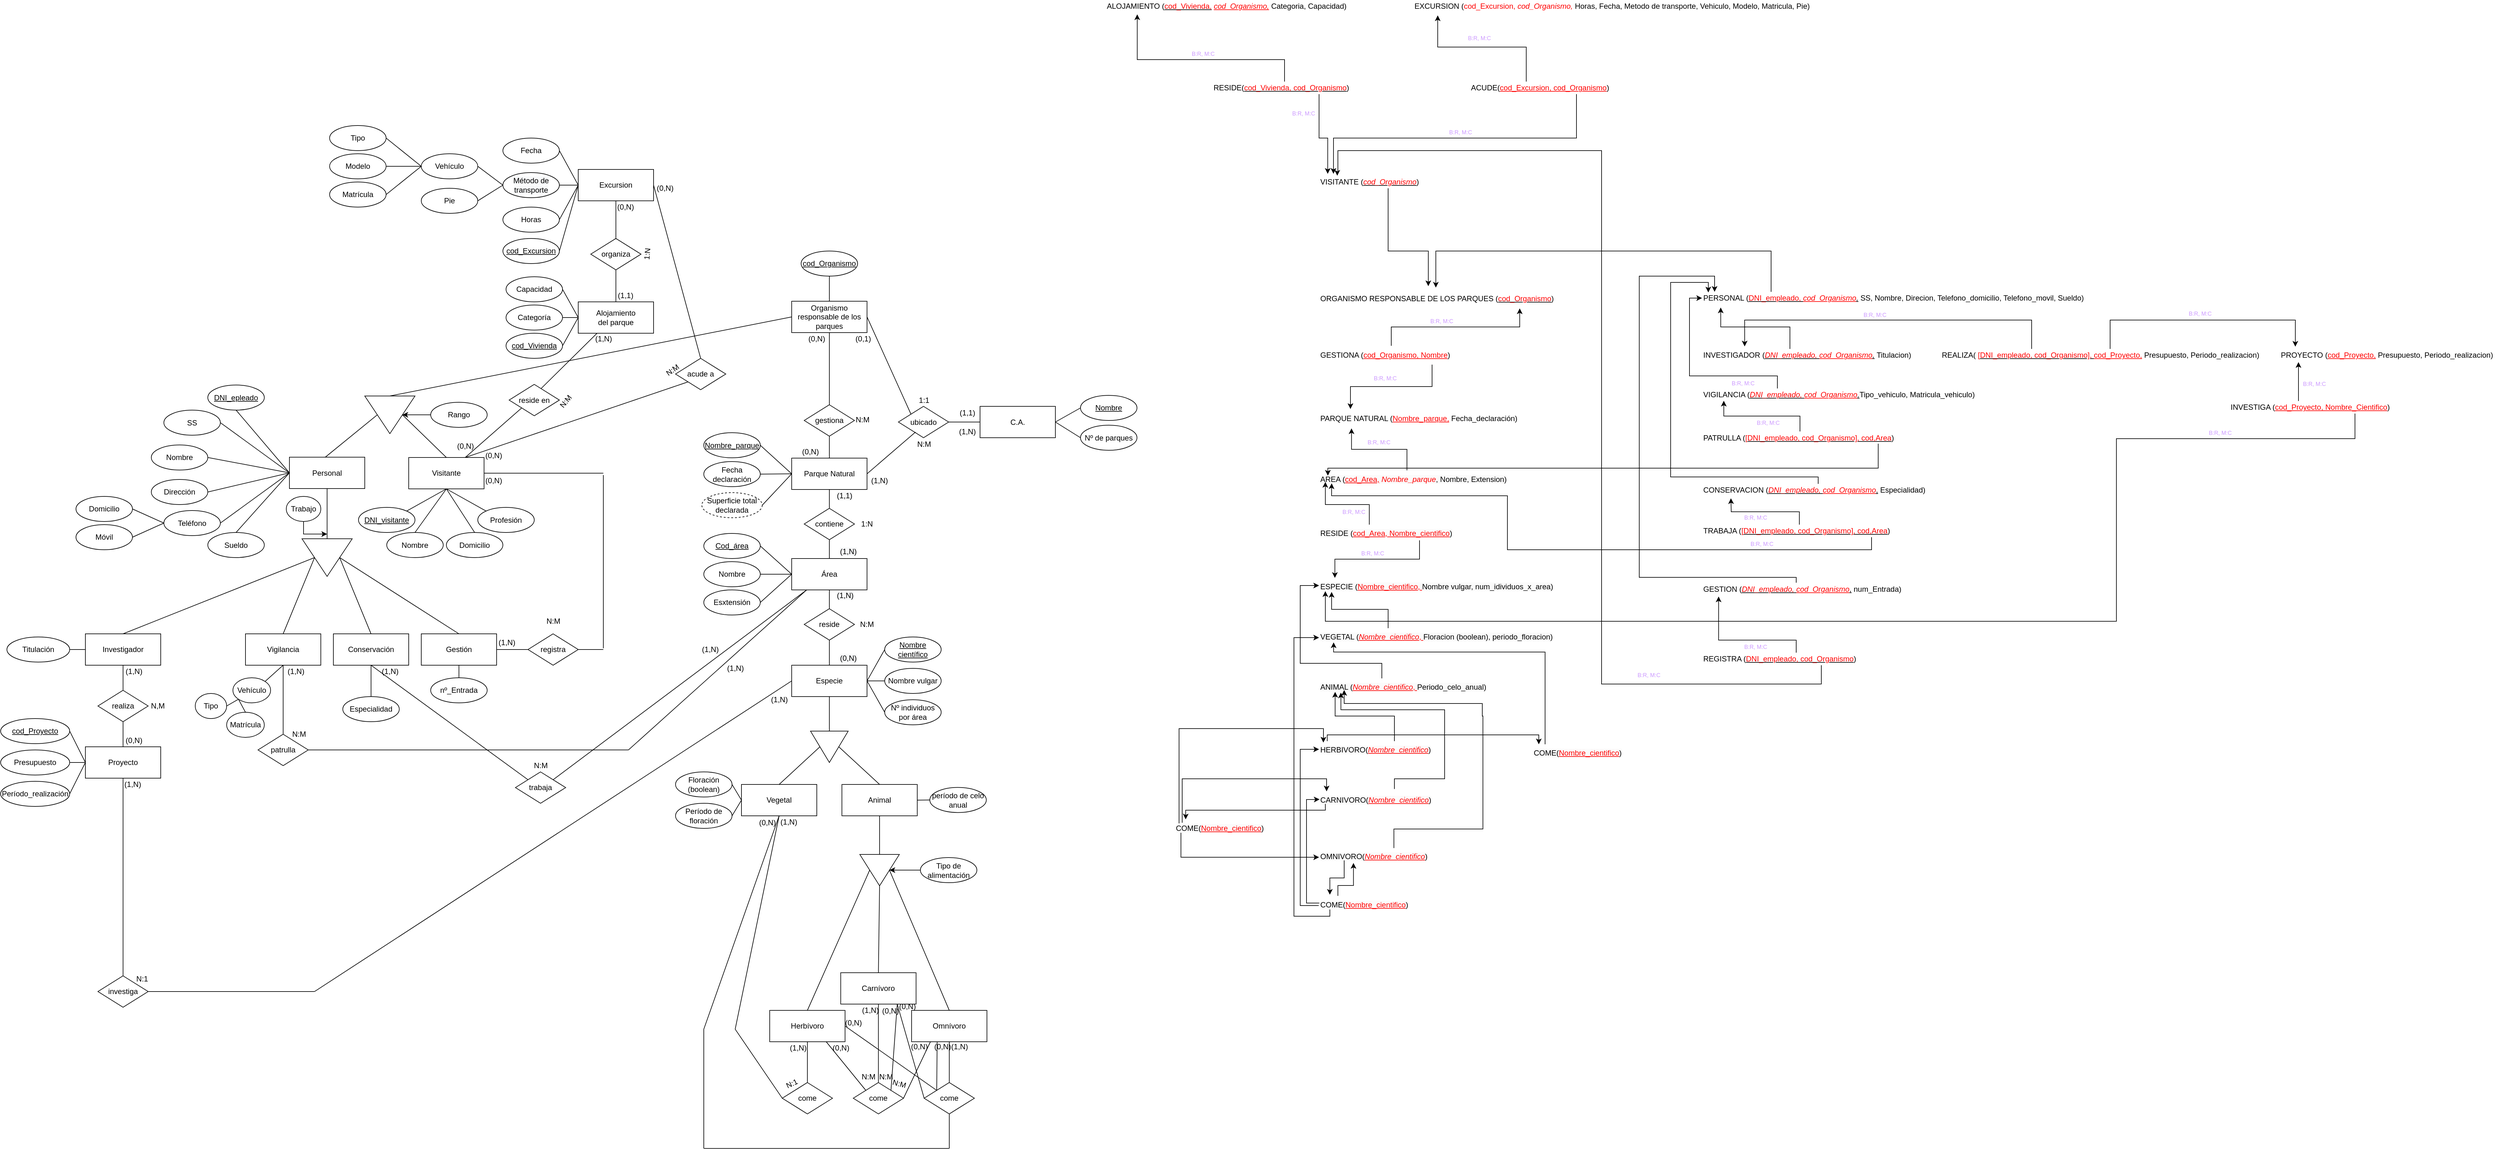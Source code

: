 <mxfile version="14.5.1" type="device"><diagram id="kgBCzmx0Qib1t_jQtQB2" name="Página-1"><mxGraphModel dx="4923" dy="5370" grid="1" gridSize="10" guides="1" tooltips="1" connect="1" arrows="1" fold="1" page="1" pageScale="1" pageWidth="900" pageHeight="2000" math="0" shadow="0"><root><mxCell id="0"/><mxCell id="1" parent="0"/><mxCell id="z50yWBNJR16k5p2f0vmo-4" value="C.A." style="rounded=0;whiteSpace=wrap;html=1;" parent="1" vertex="1"><mxGeometry x="560" y="-1822.5" width="120" height="50" as="geometry"/></mxCell><mxCell id="z50yWBNJR16k5p2f0vmo-20" value="&lt;u&gt;Nombre_parque&lt;/u&gt;" style="ellipse;whiteSpace=wrap;html=1;" parent="1" vertex="1"><mxGeometry x="120" y="-1780.5" width="90" height="40" as="geometry"/></mxCell><mxCell id="z50yWBNJR16k5p2f0vmo-21" value="Fecha declaración" style="ellipse;whiteSpace=wrap;html=1;" parent="1" vertex="1"><mxGeometry x="120" y="-1734.5" width="90" height="40" as="geometry"/></mxCell><mxCell id="z50yWBNJR16k5p2f0vmo-49" value="Parque Natural" style="rounded=0;whiteSpace=wrap;html=1;" parent="1" vertex="1"><mxGeometry x="260" y="-1740" width="120" height="50" as="geometry"/></mxCell><mxCell id="z50yWBNJR16k5p2f0vmo-50" value="ubicado" style="rhombus;whiteSpace=wrap;html=1;" parent="1" vertex="1"><mxGeometry x="430" y="-1822.5" width="80" height="50" as="geometry"/></mxCell><mxCell id="z50yWBNJR16k5p2f0vmo-51" value="N:M" style="text;html=1;strokeColor=none;fillColor=none;align=center;verticalAlign=middle;whiteSpace=wrap;rounded=0;" parent="1" vertex="1"><mxGeometry x="451" y="-1772.5" width="40" height="20" as="geometry"/></mxCell><mxCell id="z50yWBNJR16k5p2f0vmo-52" value="(1,N)" style="text;html=1;strokeColor=none;fillColor=none;align=center;verticalAlign=middle;whiteSpace=wrap;rounded=0;" parent="1" vertex="1"><mxGeometry x="380" y="-1714" width="40" height="20" as="geometry"/></mxCell><mxCell id="z50yWBNJR16k5p2f0vmo-54" value="Organismo responsable de los parques" style="rounded=0;whiteSpace=wrap;html=1;" parent="1" vertex="1"><mxGeometry x="260" y="-1990" width="120" height="50" as="geometry"/></mxCell><mxCell id="z50yWBNJR16k5p2f0vmo-56" value="gestiona" style="rhombus;whiteSpace=wrap;html=1;" parent="1" vertex="1"><mxGeometry x="280" y="-1825" width="80" height="50" as="geometry"/></mxCell><mxCell id="z50yWBNJR16k5p2f0vmo-60" value="1:1" style="text;html=1;strokeColor=none;fillColor=none;align=center;verticalAlign=middle;whiteSpace=wrap;rounded=0;" parent="1" vertex="1"><mxGeometry x="451" y="-1842.5" width="40" height="20" as="geometry"/></mxCell><mxCell id="z50yWBNJR16k5p2f0vmo-61" value="" style="endArrow=none;html=1;exitX=1;exitY=0.5;exitDx=0;exitDy=0;entryX=0;entryY=0;entryDx=0;entryDy=0;" parent="1" source="z50yWBNJR16k5p2f0vmo-54" target="z50yWBNJR16k5p2f0vmo-50" edge="1"><mxGeometry width="50" height="50" relative="1" as="geometry"><mxPoint x="410" y="-1880" as="sourcePoint"/><mxPoint x="460" y="-1930" as="targetPoint"/></mxGeometry></mxCell><mxCell id="z50yWBNJR16k5p2f0vmo-62" value="" style="endArrow=none;html=1;exitX=1;exitY=0.5;exitDx=0;exitDy=0;entryX=0.34;entryY=0.82;entryDx=0;entryDy=0;entryPerimeter=0;" parent="1" source="z50yWBNJR16k5p2f0vmo-49" target="z50yWBNJR16k5p2f0vmo-50" edge="1"><mxGeometry width="50" height="50" relative="1" as="geometry"><mxPoint x="390" y="-1875" as="sourcePoint"/><mxPoint x="460" y="-1792.5" as="targetPoint"/></mxGeometry></mxCell><mxCell id="z50yWBNJR16k5p2f0vmo-63" value="" style="endArrow=none;html=1;exitX=1;exitY=0.5;exitDx=0;exitDy=0;entryX=0;entryY=0.5;entryDx=0;entryDy=0;" parent="1" source="z50yWBNJR16k5p2f0vmo-50" target="z50yWBNJR16k5p2f0vmo-4" edge="1"><mxGeometry width="50" height="50" relative="1" as="geometry"><mxPoint x="390" y="-1712.5" as="sourcePoint"/><mxPoint x="467.2" y="-1771.5" as="targetPoint"/></mxGeometry></mxCell><mxCell id="z50yWBNJR16k5p2f0vmo-64" value="N:M" style="text;html=1;strokeColor=none;fillColor=none;align=center;verticalAlign=middle;whiteSpace=wrap;rounded=0;" parent="1" vertex="1"><mxGeometry x="352.75" y="-1811" width="40" height="20" as="geometry"/></mxCell><mxCell id="z50yWBNJR16k5p2f0vmo-68" value="(1,N)" style="text;html=1;strokeColor=none;fillColor=none;align=center;verticalAlign=middle;whiteSpace=wrap;rounded=0;" parent="1" vertex="1"><mxGeometry x="520" y="-1792.5" width="40" height="20" as="geometry"/></mxCell><mxCell id="z50yWBNJR16k5p2f0vmo-69" value="(1,1)" style="text;html=1;strokeColor=none;fillColor=none;align=center;verticalAlign=middle;whiteSpace=wrap;rounded=0;" parent="1" vertex="1"><mxGeometry x="520" y="-1822.5" width="40" height="20" as="geometry"/></mxCell><mxCell id="z50yWBNJR16k5p2f0vmo-70" value="(0,1)" style="text;html=1;strokeColor=none;fillColor=none;align=center;verticalAlign=middle;whiteSpace=wrap;rounded=0;" parent="1" vertex="1"><mxGeometry x="353.75" y="-1940" width="40" height="20" as="geometry"/></mxCell><mxCell id="z50yWBNJR16k5p2f0vmo-74" value="" style="endArrow=none;html=1;exitX=0.5;exitY=1;exitDx=0;exitDy=0;entryX=0.5;entryY=0;entryDx=0;entryDy=0;" parent="1" source="z50yWBNJR16k5p2f0vmo-56" target="z50yWBNJR16k5p2f0vmo-49" edge="1"><mxGeometry width="50" height="50" relative="1" as="geometry"><mxPoint x="390" y="-1875" as="sourcePoint"/><mxPoint x="460" y="-1792.5" as="targetPoint"/></mxGeometry></mxCell><mxCell id="z50yWBNJR16k5p2f0vmo-76" value="(0,N)" style="text;html=1;strokeColor=none;fillColor=none;align=center;verticalAlign=middle;whiteSpace=wrap;rounded=0;" parent="1" vertex="1"><mxGeometry x="280" y="-1940" width="40" height="20" as="geometry"/></mxCell><mxCell id="z50yWBNJR16k5p2f0vmo-77" value="(0,N)" style="text;html=1;strokeColor=none;fillColor=none;align=center;verticalAlign=middle;whiteSpace=wrap;rounded=0;" parent="1" vertex="1"><mxGeometry x="270" y="-1760" width="40" height="20" as="geometry"/></mxCell><mxCell id="z50yWBNJR16k5p2f0vmo-78" value="Área" style="rounded=0;whiteSpace=wrap;html=1;" parent="1" vertex="1"><mxGeometry x="260" y="-1580" width="120" height="50" as="geometry"/></mxCell><mxCell id="z50yWBNJR16k5p2f0vmo-79" value="contiene" style="rhombus;whiteSpace=wrap;html=1;" parent="1" vertex="1"><mxGeometry x="280" y="-1660" width="80" height="50" as="geometry"/></mxCell><mxCell id="z50yWBNJR16k5p2f0vmo-86" value="" style="endArrow=none;html=1;exitX=0.5;exitY=1;exitDx=0;exitDy=0;" parent="1" source="z50yWBNJR16k5p2f0vmo-49" target="z50yWBNJR16k5p2f0vmo-79" edge="1"><mxGeometry width="50" height="50" relative="1" as="geometry"><mxPoint x="350" y="-1670" as="sourcePoint"/><mxPoint x="350" y="-1635" as="targetPoint"/></mxGeometry></mxCell><mxCell id="z50yWBNJR16k5p2f0vmo-87" value="" style="endArrow=none;html=1;exitX=0.5;exitY=1;exitDx=0;exitDy=0;entryX=0.5;entryY=0;entryDx=0;entryDy=0;" parent="1" source="z50yWBNJR16k5p2f0vmo-79" target="z50yWBNJR16k5p2f0vmo-78" edge="1"><mxGeometry width="50" height="50" relative="1" as="geometry"><mxPoint x="300" y="-1610" as="sourcePoint"/><mxPoint x="300" y="-1580" as="targetPoint"/></mxGeometry></mxCell><mxCell id="z50yWBNJR16k5p2f0vmo-88" value="Nombre" style="ellipse;whiteSpace=wrap;html=1;" parent="1" vertex="1"><mxGeometry x="120" y="-1575" width="90" height="40" as="geometry"/></mxCell><mxCell id="z50yWBNJR16k5p2f0vmo-89" value="&lt;u&gt;Cod_área&lt;/u&gt;" style="ellipse;whiteSpace=wrap;html=1;" parent="1" vertex="1"><mxGeometry x="120" y="-1620" width="90" height="40" as="geometry"/></mxCell><mxCell id="z50yWBNJR16k5p2f0vmo-90" value="Esxtensión" style="ellipse;whiteSpace=wrap;html=1;" parent="1" vertex="1"><mxGeometry x="120" y="-1530" width="90" height="40" as="geometry"/></mxCell><mxCell id="z50yWBNJR16k5p2f0vmo-95" value="Nº de parques" style="ellipse;whiteSpace=wrap;html=1;" parent="1" vertex="1"><mxGeometry x="720" y="-1792.5" width="90" height="40" as="geometry"/></mxCell><mxCell id="z50yWBNJR16k5p2f0vmo-96" value="&lt;u&gt;Nombre&lt;/u&gt;" style="ellipse;whiteSpace=wrap;html=1;" parent="1" vertex="1"><mxGeometry x="720" y="-1840" width="90" height="40" as="geometry"/></mxCell><mxCell id="z50yWBNJR16k5p2f0vmo-98" value="" style="endArrow=none;html=1;exitX=0;exitY=0.5;exitDx=0;exitDy=0;entryX=1;entryY=0.5;entryDx=0;entryDy=0;" parent="1" source="z50yWBNJR16k5p2f0vmo-96" target="z50yWBNJR16k5p2f0vmo-4" edge="1"><mxGeometry width="50" height="50" relative="1" as="geometry"><mxPoint x="520" y="-1787.5" as="sourcePoint"/><mxPoint x="570" y="-1787.5" as="targetPoint"/></mxGeometry></mxCell><mxCell id="z50yWBNJR16k5p2f0vmo-99" value="" style="endArrow=none;html=1;exitX=0;exitY=0.5;exitDx=0;exitDy=0;entryX=1;entryY=0.5;entryDx=0;entryDy=0;" parent="1" source="z50yWBNJR16k5p2f0vmo-95" target="z50yWBNJR16k5p2f0vmo-4" edge="1"><mxGeometry width="50" height="50" relative="1" as="geometry"><mxPoint x="730" y="-1810" as="sourcePoint"/><mxPoint x="690" y="-1787.5" as="targetPoint"/></mxGeometry></mxCell><mxCell id="z50yWBNJR16k5p2f0vmo-100" value="" style="endArrow=none;html=1;exitX=1;exitY=0.5;exitDx=0;exitDy=0;entryX=0;entryY=0.5;entryDx=0;entryDy=0;" parent="1" source="z50yWBNJR16k5p2f0vmo-20" target="z50yWBNJR16k5p2f0vmo-49" edge="1"><mxGeometry width="50" height="50" relative="1" as="geometry"><mxPoint x="330" y="-1680" as="sourcePoint"/><mxPoint x="330" y="-1650" as="targetPoint"/></mxGeometry></mxCell><mxCell id="z50yWBNJR16k5p2f0vmo-101" value="" style="endArrow=none;html=1;exitX=1;exitY=0.5;exitDx=0;exitDy=0;entryX=0;entryY=0.5;entryDx=0;entryDy=0;" parent="1" source="z50yWBNJR16k5p2f0vmo-21" target="z50yWBNJR16k5p2f0vmo-49" edge="1"><mxGeometry width="50" height="50" relative="1" as="geometry"><mxPoint x="220.0" y="-1750.5" as="sourcePoint"/><mxPoint x="270" y="-1705" as="targetPoint"/></mxGeometry></mxCell><mxCell id="z50yWBNJR16k5p2f0vmo-102" value="" style="endArrow=none;html=1;exitX=1;exitY=0.5;exitDx=0;exitDy=0;entryX=0;entryY=0.5;entryDx=0;entryDy=0;" parent="1" source="iG1FulxF3jE_Rm0Ifzv--15" target="z50yWBNJR16k5p2f0vmo-49" edge="1"><mxGeometry width="50" height="50" relative="1" as="geometry"><mxPoint x="210" y="-1669.5" as="sourcePoint"/><mxPoint x="270" y="-1705" as="targetPoint"/></mxGeometry></mxCell><mxCell id="z50yWBNJR16k5p2f0vmo-103" value="" style="endArrow=none;html=1;exitX=1;exitY=0.5;exitDx=0;exitDy=0;entryX=0;entryY=0.5;entryDx=0;entryDy=0;" parent="1" source="z50yWBNJR16k5p2f0vmo-89" target="z50yWBNJR16k5p2f0vmo-78" edge="1"><mxGeometry width="50" height="50" relative="1" as="geometry"><mxPoint x="220.0" y="-1659.5" as="sourcePoint"/><mxPoint x="270" y="-1705" as="targetPoint"/></mxGeometry></mxCell><mxCell id="z50yWBNJR16k5p2f0vmo-104" value="" style="endArrow=none;html=1;exitX=1;exitY=0.5;exitDx=0;exitDy=0;entryX=0;entryY=0.5;entryDx=0;entryDy=0;" parent="1" source="z50yWBNJR16k5p2f0vmo-88" target="z50yWBNJR16k5p2f0vmo-78" edge="1"><mxGeometry width="50" height="50" relative="1" as="geometry"><mxPoint x="220.0" y="-1590" as="sourcePoint"/><mxPoint x="270" y="-1545" as="targetPoint"/></mxGeometry></mxCell><mxCell id="z50yWBNJR16k5p2f0vmo-105" value="" style="endArrow=none;html=1;exitX=1;exitY=0.5;exitDx=0;exitDy=0;entryX=0;entryY=0.5;entryDx=0;entryDy=0;" parent="1" source="z50yWBNJR16k5p2f0vmo-90" target="z50yWBNJR16k5p2f0vmo-78" edge="1"><mxGeometry width="50" height="50" relative="1" as="geometry"><mxPoint x="220.0" y="-1545" as="sourcePoint"/><mxPoint x="270" y="-1545" as="targetPoint"/></mxGeometry></mxCell><mxCell id="z50yWBNJR16k5p2f0vmo-106" value="reside" style="rhombus;whiteSpace=wrap;html=1;" parent="1" vertex="1"><mxGeometry x="280" y="-1500" width="80" height="50" as="geometry"/></mxCell><mxCell id="z50yWBNJR16k5p2f0vmo-107" value="Especie" style="rounded=0;whiteSpace=wrap;html=1;" parent="1" vertex="1"><mxGeometry x="260" y="-1410" width="120" height="50" as="geometry"/></mxCell><mxCell id="z50yWBNJR16k5p2f0vmo-108" value="" style="triangle;whiteSpace=wrap;html=1;fillColor=#FFFFFF;rotation=90;" parent="1" vertex="1"><mxGeometry x="295" y="-1310" width="50" height="60" as="geometry"/></mxCell><mxCell id="z50yWBNJR16k5p2f0vmo-109" value="Vegetal" style="rounded=0;whiteSpace=wrap;html=1;" parent="1" vertex="1"><mxGeometry x="180" y="-1220" width="120" height="50" as="geometry"/></mxCell><mxCell id="z50yWBNJR16k5p2f0vmo-110" value="Animal" style="rounded=0;whiteSpace=wrap;html=1;" parent="1" vertex="1"><mxGeometry x="340" y="-1220" width="120" height="50" as="geometry"/></mxCell><mxCell id="z50yWBNJR16k5p2f0vmo-111" value="" style="endArrow=none;html=1;entryX=0.5;entryY=1;entryDx=0;entryDy=0;exitX=0;exitY=0.5;exitDx=0;exitDy=0;" parent="1" source="z50yWBNJR16k5p2f0vmo-108" target="z50yWBNJR16k5p2f0vmo-107" edge="1"><mxGeometry width="50" height="50" relative="1" as="geometry"><mxPoint x="200" y="-1250" as="sourcePoint"/><mxPoint x="250" y="-1300" as="targetPoint"/></mxGeometry></mxCell><mxCell id="z50yWBNJR16k5p2f0vmo-112" value="" style="endArrow=none;html=1;entryX=0.5;entryY=0;entryDx=0;entryDy=0;exitX=0.5;exitY=1;exitDx=0;exitDy=0;" parent="1" source="z50yWBNJR16k5p2f0vmo-108" target="z50yWBNJR16k5p2f0vmo-109" edge="1"><mxGeometry width="50" height="50" relative="1" as="geometry"><mxPoint x="330.0" y="-1295" as="sourcePoint"/><mxPoint x="330.0" y="-1350" as="targetPoint"/></mxGeometry></mxCell><mxCell id="z50yWBNJR16k5p2f0vmo-113" value="" style="endArrow=none;html=1;entryX=0.5;entryY=0;entryDx=0;entryDy=0;exitX=0.5;exitY=0;exitDx=0;exitDy=0;" parent="1" source="z50yWBNJR16k5p2f0vmo-110" target="z50yWBNJR16k5p2f0vmo-108" edge="1"><mxGeometry width="50" height="50" relative="1" as="geometry"><mxPoint x="315.0" y="-1270" as="sourcePoint"/><mxPoint x="250.0" y="-1210" as="targetPoint"/></mxGeometry></mxCell><mxCell id="z50yWBNJR16k5p2f0vmo-114" value="" style="endArrow=none;html=1;entryX=0.5;entryY=1;entryDx=0;entryDy=0;exitX=0.5;exitY=0;exitDx=0;exitDy=0;" parent="1" source="z50yWBNJR16k5p2f0vmo-107" target="z50yWBNJR16k5p2f0vmo-106" edge="1"><mxGeometry width="50" height="50" relative="1" as="geometry"><mxPoint x="330.0" y="-1295" as="sourcePoint"/><mxPoint x="330.0" y="-1350" as="targetPoint"/></mxGeometry></mxCell><mxCell id="z50yWBNJR16k5p2f0vmo-115" value="" style="endArrow=none;html=1;entryX=0.5;entryY=1;entryDx=0;entryDy=0;exitX=0.5;exitY=0;exitDx=0;exitDy=0;" parent="1" source="z50yWBNJR16k5p2f0vmo-106" target="z50yWBNJR16k5p2f0vmo-78" edge="1"><mxGeometry width="50" height="50" relative="1" as="geometry"><mxPoint x="330.0" y="-1400" as="sourcePoint"/><mxPoint x="330.0" y="-1440" as="targetPoint"/></mxGeometry></mxCell><mxCell id="z50yWBNJR16k5p2f0vmo-116" value="&lt;u&gt;Nombre científico&lt;/u&gt;" style="ellipse;whiteSpace=wrap;html=1;" parent="1" vertex="1"><mxGeometry x="408.13" y="-1455" width="90" height="40" as="geometry"/></mxCell><mxCell id="z50yWBNJR16k5p2f0vmo-117" value="Nombre vulgar" style="ellipse;whiteSpace=wrap;html=1;" parent="1" vertex="1"><mxGeometry x="408.13" y="-1405" width="90" height="40" as="geometry"/></mxCell><mxCell id="z50yWBNJR16k5p2f0vmo-118" value="Nº individuos por área" style="ellipse;whiteSpace=wrap;html=1;" parent="1" vertex="1"><mxGeometry x="408.13" y="-1355" width="90" height="40" as="geometry"/></mxCell><mxCell id="z50yWBNJR16k5p2f0vmo-119" value="Floración (boolean)" style="ellipse;whiteSpace=wrap;html=1;" parent="1" vertex="1"><mxGeometry x="75" y="-1240" width="90" height="40" as="geometry"/></mxCell><mxCell id="z50yWBNJR16k5p2f0vmo-120" value="Período de floración" style="ellipse;whiteSpace=wrap;html=1;" parent="1" vertex="1"><mxGeometry x="75" y="-1190" width="90" height="40" as="geometry"/></mxCell><mxCell id="z50yWBNJR16k5p2f0vmo-123" value="Carnívoro" style="rounded=0;whiteSpace=wrap;html=1;" parent="1" vertex="1"><mxGeometry x="338.12" y="-920" width="120" height="50" as="geometry"/></mxCell><mxCell id="z50yWBNJR16k5p2f0vmo-126" value="" style="triangle;whiteSpace=wrap;html=1;fillColor=#FFFFFF;rotation=90;" parent="1" vertex="1"><mxGeometry x="375" y="-1115" width="50" height="63" as="geometry"/></mxCell><mxCell id="mLNLVv8V4u3EioNPbxyL-1" style="edgeStyle=orthogonalEdgeStyle;rounded=0;orthogonalLoop=1;jettySize=auto;html=1;entryX=0.5;entryY=0;entryDx=0;entryDy=0;" parent="1" source="z50yWBNJR16k5p2f0vmo-127" target="z50yWBNJR16k5p2f0vmo-126" edge="1"><mxGeometry relative="1" as="geometry"/></mxCell><mxCell id="z50yWBNJR16k5p2f0vmo-127" value="Tipo de alimentación" style="ellipse;whiteSpace=wrap;html=1;" parent="1" vertex="1"><mxGeometry x="465" y="-1103.5" width="90" height="40" as="geometry"/></mxCell><mxCell id="z50yWBNJR16k5p2f0vmo-128" value="Herbívoro" style="rounded=0;whiteSpace=wrap;html=1;" parent="1" vertex="1"><mxGeometry x="225" y="-860" width="120" height="50" as="geometry"/></mxCell><mxCell id="z50yWBNJR16k5p2f0vmo-129" value="Omnívoro" style="rounded=0;whiteSpace=wrap;html=1;" parent="1" vertex="1"><mxGeometry x="451" y="-860" width="120" height="50" as="geometry"/></mxCell><mxCell id="z50yWBNJR16k5p2f0vmo-130" value="" style="endArrow=none;html=1;entryX=0;entryY=0.5;entryDx=0;entryDy=0;exitX=0.5;exitY=1;exitDx=0;exitDy=0;" parent="1" source="z50yWBNJR16k5p2f0vmo-110" target="z50yWBNJR16k5p2f0vmo-126" edge="1"><mxGeometry width="50" height="50" relative="1" as="geometry"><mxPoint x="322.5" y="-1110" as="sourcePoint"/><mxPoint x="257.5" y="-1050" as="targetPoint"/></mxGeometry></mxCell><mxCell id="z50yWBNJR16k5p2f0vmo-131" value="" style="endArrow=none;html=1;entryX=0.5;entryY=0;entryDx=0;entryDy=0;exitX=0.5;exitY=0;exitDx=0;exitDy=0;" parent="1" source="z50yWBNJR16k5p2f0vmo-126" target="z50yWBNJR16k5p2f0vmo-129" edge="1"><mxGeometry width="50" height="50" relative="1" as="geometry"><mxPoint x="410.0" y="-1160" as="sourcePoint"/><mxPoint x="465.0" y="-1105" as="targetPoint"/></mxGeometry></mxCell><mxCell id="z50yWBNJR16k5p2f0vmo-132" value="" style="endArrow=none;html=1;entryX=0.5;entryY=0;entryDx=0;entryDy=0;exitX=1;exitY=0.5;exitDx=0;exitDy=0;" parent="1" source="z50yWBNJR16k5p2f0vmo-126" target="z50yWBNJR16k5p2f0vmo-123" edge="1"><mxGeometry width="50" height="50" relative="1" as="geometry"><mxPoint x="480.0" y="-1080" as="sourcePoint"/><mxPoint x="550" y="-1055" as="targetPoint"/></mxGeometry></mxCell><mxCell id="z50yWBNJR16k5p2f0vmo-133" value="" style="endArrow=none;html=1;entryX=0.5;entryY=0;entryDx=0;entryDy=0;exitX=0.5;exitY=1;exitDx=0;exitDy=0;" parent="1" source="z50yWBNJR16k5p2f0vmo-126" target="z50yWBNJR16k5p2f0vmo-128" edge="1"><mxGeometry width="50" height="50" relative="1" as="geometry"><mxPoint x="480.0" y="-1080" as="sourcePoint"/><mxPoint x="550" y="-985" as="targetPoint"/></mxGeometry></mxCell><mxCell id="mLNLVv8V4u3EioNPbxyL-7" value="" style="endArrow=none;html=1;entryX=0.5;entryY=1;entryDx=0;entryDy=0;exitX=0.5;exitY=0;exitDx=0;exitDy=0;" parent="1" source="9sEx2es10_jGoibKuPba-1" target="z50yWBNJR16k5p2f0vmo-128" edge="1"><mxGeometry width="50" height="50" relative="1" as="geometry"><mxPoint x="285" y="-770" as="sourcePoint"/><mxPoint x="208.12" y="-770" as="targetPoint"/></mxGeometry></mxCell><mxCell id="mLNLVv8V4u3EioNPbxyL-8" value="" style="endArrow=none;html=1;entryX=0.5;entryY=1;entryDx=0;entryDy=0;exitX=0.5;exitY=0;exitDx=0;exitDy=0;" parent="1" source="9sEx2es10_jGoibKuPba-2" target="z50yWBNJR16k5p2f0vmo-123" edge="1"><mxGeometry width="50" height="50" relative="1" as="geometry"><mxPoint x="398.12" y="-670" as="sourcePoint"/><mxPoint x="323.12" y="-790" as="targetPoint"/></mxGeometry></mxCell><mxCell id="mLNLVv8V4u3EioNPbxyL-9" value="" style="endArrow=none;html=1;entryX=0.5;entryY=1;entryDx=0;entryDy=0;exitX=0.5;exitY=0;exitDx=0;exitDy=0;" parent="1" source="9sEx2es10_jGoibKuPba-3" target="z50yWBNJR16k5p2f0vmo-129" edge="1"><mxGeometry width="50" height="50" relative="1" as="geometry"><mxPoint x="511.005" y="-770" as="sourcePoint"/><mxPoint x="408.12" y="-860" as="targetPoint"/></mxGeometry></mxCell><mxCell id="mLNLVv8V4u3EioNPbxyL-11" value="" style="endArrow=none;html=1;exitX=1;exitY=0.5;exitDx=0;exitDy=0;entryX=0;entryY=0.5;entryDx=0;entryDy=0;" parent="1" source="z50yWBNJR16k5p2f0vmo-107" target="z50yWBNJR16k5p2f0vmo-116" edge="1"><mxGeometry width="50" height="50" relative="1" as="geometry"><mxPoint x="580" y="-1430" as="sourcePoint"/><mxPoint x="630" y="-1480" as="targetPoint"/></mxGeometry></mxCell><mxCell id="mLNLVv8V4u3EioNPbxyL-12" value="" style="endArrow=none;html=1;exitX=1;exitY=0.5;exitDx=0;exitDy=0;entryX=0;entryY=0.5;entryDx=0;entryDy=0;" parent="1" source="z50yWBNJR16k5p2f0vmo-107" target="z50yWBNJR16k5p2f0vmo-117" edge="1"><mxGeometry width="50" height="50" relative="1" as="geometry"><mxPoint x="390" y="-1375" as="sourcePoint"/><mxPoint x="420" y="-1420" as="targetPoint"/></mxGeometry></mxCell><mxCell id="mLNLVv8V4u3EioNPbxyL-13" value="" style="endArrow=none;html=1;exitX=1;exitY=0.5;exitDx=0;exitDy=0;entryX=0;entryY=0.5;entryDx=0;entryDy=0;" parent="1" source="z50yWBNJR16k5p2f0vmo-107" target="z50yWBNJR16k5p2f0vmo-118" edge="1"><mxGeometry width="50" height="50" relative="1" as="geometry"><mxPoint x="390" y="-1375" as="sourcePoint"/><mxPoint x="420" y="-1370" as="targetPoint"/></mxGeometry></mxCell><mxCell id="mLNLVv8V4u3EioNPbxyL-14" value="" style="endArrow=none;html=1;entryX=1;entryY=0.5;entryDx=0;entryDy=0;exitX=0;exitY=0.5;exitDx=0;exitDy=0;" parent="1" source="z50yWBNJR16k5p2f0vmo-109" target="z50yWBNJR16k5p2f0vmo-119" edge="1"><mxGeometry width="50" height="50" relative="1" as="geometry"><mxPoint x="315" y="-1270" as="sourcePoint"/><mxPoint x="250" y="-1210" as="targetPoint"/></mxGeometry></mxCell><mxCell id="mLNLVv8V4u3EioNPbxyL-15" value="" style="endArrow=none;html=1;entryX=1;entryY=0.5;entryDx=0;entryDy=0;exitX=0;exitY=0.5;exitDx=0;exitDy=0;" parent="1" source="z50yWBNJR16k5p2f0vmo-109" target="z50yWBNJR16k5p2f0vmo-120" edge="1"><mxGeometry width="50" height="50" relative="1" as="geometry"><mxPoint x="190" y="-1185" as="sourcePoint"/><mxPoint x="170" y="-1210" as="targetPoint"/></mxGeometry></mxCell><mxCell id="mLNLVv8V4u3EioNPbxyL-16" value="1:N" style="text;html=1;strokeColor=none;fillColor=none;align=center;verticalAlign=middle;whiteSpace=wrap;rounded=0;" parent="1" vertex="1"><mxGeometry x="360" y="-1645" width="40" height="20" as="geometry"/></mxCell><mxCell id="mLNLVv8V4u3EioNPbxyL-17" value="&lt;span style=&quot;color: rgb(0 , 0 , 0) ; font-family: &amp;#34;helvetica&amp;#34; ; font-size: 12px ; font-style: normal ; font-weight: 400 ; letter-spacing: normal ; text-align: center ; text-indent: 0px ; text-transform: none ; word-spacing: 0px ; background-color: rgb(248 , 249 , 250) ; display: inline ; float: none&quot;&gt;(1,1)&lt;/span&gt;" style="text;whiteSpace=wrap;html=1;" parent="1" vertex="1"><mxGeometry x="330" y="-1694.5" width="50" height="30" as="geometry"/></mxCell><mxCell id="mLNLVv8V4u3EioNPbxyL-18" value="&lt;span style=&quot;color: rgb(0, 0, 0); font-family: helvetica; font-size: 12px; font-style: normal; font-weight: 400; letter-spacing: normal; text-align: center; text-indent: 0px; text-transform: none; word-spacing: 0px; background-color: rgb(248, 249, 250); display: inline; float: none;&quot;&gt;(1,N)&lt;/span&gt;" style="text;whiteSpace=wrap;html=1;" parent="1" vertex="1"><mxGeometry x="335.12" y="-1605" width="50" height="30" as="geometry"/></mxCell><mxCell id="mLNLVv8V4u3EioNPbxyL-19" value="N:M" style="text;html=1;strokeColor=none;fillColor=none;align=center;verticalAlign=middle;whiteSpace=wrap;rounded=0;" parent="1" vertex="1"><mxGeometry x="360" y="-1485" width="40" height="20" as="geometry"/></mxCell><mxCell id="mLNLVv8V4u3EioNPbxyL-20" value="&lt;span style=&quot;color: rgb(0, 0, 0); font-family: helvetica; font-size: 12px; font-style: normal; font-weight: 400; letter-spacing: normal; text-align: center; text-indent: 0px; text-transform: none; word-spacing: 0px; background-color: rgb(248, 249, 250); display: inline; float: none;&quot;&gt;(1,N)&lt;/span&gt;" style="text;whiteSpace=wrap;html=1;" parent="1" vertex="1"><mxGeometry x="330" y="-1535" width="50" height="30" as="geometry"/></mxCell><mxCell id="mLNLVv8V4u3EioNPbxyL-21" value="&lt;span style=&quot;color: rgb(0 , 0 , 0) ; font-family: &amp;#34;helvetica&amp;#34; ; font-size: 12px ; font-style: normal ; font-weight: 400 ; letter-spacing: normal ; text-align: center ; text-indent: 0px ; text-transform: none ; word-spacing: 0px ; background-color: rgb(248 , 249 , 250) ; display: inline ; float: none&quot;&gt;(0,N)&lt;/span&gt;" style="text;whiteSpace=wrap;html=1;" parent="1" vertex="1"><mxGeometry x="335.12" y="-1435" width="50" height="30" as="geometry"/></mxCell><mxCell id="mLNLVv8V4u3EioNPbxyL-25" value="" style="endArrow=none;html=1;exitX=1;exitY=0;exitDx=0;exitDy=0;entryX=0.5;entryY=0;entryDx=0;entryDy=0;" parent="1" source="z50yWBNJR16k5p2f0vmo-76" target="z50yWBNJR16k5p2f0vmo-56" edge="1"><mxGeometry width="50" height="50" relative="1" as="geometry"><mxPoint x="330" y="-1765" as="sourcePoint"/><mxPoint x="330" y="-1730" as="targetPoint"/></mxGeometry></mxCell><mxCell id="mLNLVv8V4u3EioNPbxyL-28" value="" style="endArrow=none;html=1;exitX=0.468;exitY=0.016;exitDx=0;exitDy=0;exitPerimeter=0;entryX=0.5;entryY=1;entryDx=0;entryDy=0;" parent="1" source="mLNLVv8V4u3EioNPbxyL-29" target="mLNLVv8V4u3EioNPbxyL-31" edge="1"><mxGeometry width="50" height="50" relative="1" as="geometry"><mxPoint x="-370" y="-1761.5" as="sourcePoint"/><mxPoint x="-80" y="-1951.5" as="targetPoint"/></mxGeometry></mxCell><mxCell id="mLNLVv8V4u3EioNPbxyL-29" value="Personal" style="rounded=0;whiteSpace=wrap;html=1;" parent="1" vertex="1"><mxGeometry x="-540" y="-1741.5" width="120" height="50" as="geometry"/></mxCell><mxCell id="mLNLVv8V4u3EioNPbxyL-30" value="Visitante" style="rounded=0;whiteSpace=wrap;html=1;" parent="1" vertex="1"><mxGeometry x="-350" y="-1741" width="120" height="50" as="geometry"/></mxCell><mxCell id="mLNLVv8V4u3EioNPbxyL-31" value="" style="triangle;whiteSpace=wrap;html=1;rotation=90;" parent="1" vertex="1"><mxGeometry x="-410" y="-1849" width="60" height="80" as="geometry"/></mxCell><mxCell id="mLNLVv8V4u3EioNPbxyL-32" value="" style="endArrow=none;html=1;entryX=0;entryY=0.5;entryDx=0;entryDy=0;exitX=0;exitY=0.5;exitDx=0;exitDy=0;" parent="1" source="mLNLVv8V4u3EioNPbxyL-31" target="z50yWBNJR16k5p2f0vmo-54" edge="1"><mxGeometry width="50" height="50" relative="1" as="geometry"><mxPoint y="-1750" as="sourcePoint"/><mxPoint x="50" y="-1800" as="targetPoint"/></mxGeometry></mxCell><mxCell id="mLNLVv8V4u3EioNPbxyL-33" value="" style="endArrow=none;html=1;exitX=0.5;exitY=0;exitDx=0;exitDy=0;entryX=0.5;entryY=0;entryDx=0;entryDy=0;" parent="1" source="mLNLVv8V4u3EioNPbxyL-30" target="mLNLVv8V4u3EioNPbxyL-31" edge="1"><mxGeometry width="50" height="50" relative="1" as="geometry"><mxPoint x="-473.84" y="-1730.7" as="sourcePoint"/><mxPoint x="-250" y="-1878.5" as="targetPoint"/></mxGeometry></mxCell><mxCell id="z7jLJnrWV837_76viKWg-1" value="Nombre" style="ellipse;whiteSpace=wrap;html=1;" parent="1" vertex="1"><mxGeometry x="-760" y="-1761" width="90" height="40" as="geometry"/></mxCell><mxCell id="z7jLJnrWV837_76viKWg-2" value="Dirección" style="ellipse;whiteSpace=wrap;html=1;" parent="1" vertex="1"><mxGeometry x="-760" y="-1706" width="90" height="40" as="geometry"/></mxCell><mxCell id="z7jLJnrWV837_76viKWg-3" value="Teléfono" style="ellipse;whiteSpace=wrap;html=1;" parent="1" vertex="1"><mxGeometry x="-740" y="-1656.5" width="90" height="40" as="geometry"/></mxCell><mxCell id="z7jLJnrWV837_76viKWg-4" value="Domicilio" style="ellipse;whiteSpace=wrap;html=1;" parent="1" vertex="1"><mxGeometry x="-880" y="-1679" width="90" height="40" as="geometry"/></mxCell><mxCell id="z7jLJnrWV837_76viKWg-5" value="Móvil" style="ellipse;whiteSpace=wrap;html=1;" parent="1" vertex="1"><mxGeometry x="-880" y="-1634" width="90" height="40" as="geometry"/></mxCell><mxCell id="z7jLJnrWV837_76viKWg-6" value="Sueldo" style="ellipse;whiteSpace=wrap;html=1;" parent="1" vertex="1"><mxGeometry x="-670" y="-1621.5" width="90" height="40" as="geometry"/></mxCell><mxCell id="z7jLJnrWV837_76viKWg-7" value="SS" style="ellipse;whiteSpace=wrap;html=1;" parent="1" vertex="1"><mxGeometry x="-740" y="-1816.5" width="90" height="40" as="geometry"/></mxCell><mxCell id="z7jLJnrWV837_76viKWg-8" value="&lt;u&gt;DNI_epleado&lt;/u&gt;" style="ellipse;whiteSpace=wrap;html=1;" parent="1" vertex="1"><mxGeometry x="-670" y="-1856.5" width="90" height="40" as="geometry"/></mxCell><mxCell id="z7jLJnrWV837_76viKWg-9" value="" style="endArrow=none;html=1;exitX=0.5;exitY=1;exitDx=0;exitDy=0;entryX=0;entryY=0.5;entryDx=0;entryDy=0;" parent="1" source="z7jLJnrWV837_76viKWg-8" target="mLNLVv8V4u3EioNPbxyL-29" edge="1"><mxGeometry width="50" height="50" relative="1" as="geometry"><mxPoint x="-473.84" y="-1730.7" as="sourcePoint"/><mxPoint x="-390" y="-1799" as="targetPoint"/></mxGeometry></mxCell><mxCell id="z7jLJnrWV837_76viKWg-10" value="" style="endArrow=none;html=1;exitX=1;exitY=0.5;exitDx=0;exitDy=0;entryX=0;entryY=0.5;entryDx=0;entryDy=0;" parent="1" source="z7jLJnrWV837_76viKWg-7" target="mLNLVv8V4u3EioNPbxyL-29" edge="1"><mxGeometry width="50" height="50" relative="1" as="geometry"><mxPoint x="-615" y="-1806.5" as="sourcePoint"/><mxPoint x="-570" y="-1706.5" as="targetPoint"/></mxGeometry></mxCell><mxCell id="z7jLJnrWV837_76viKWg-11" value="" style="endArrow=none;html=1;exitX=0;exitY=0.5;exitDx=0;exitDy=0;entryX=1;entryY=0.5;entryDx=0;entryDy=0;" parent="1" source="mLNLVv8V4u3EioNPbxyL-29" target="z7jLJnrWV837_76viKWg-1" edge="1"><mxGeometry width="50" height="50" relative="1" as="geometry"><mxPoint x="-640" y="-1786.5" as="sourcePoint"/><mxPoint x="-530" y="-1706.5" as="targetPoint"/></mxGeometry></mxCell><mxCell id="z7jLJnrWV837_76viKWg-12" value="" style="endArrow=none;html=1;exitX=1;exitY=0.5;exitDx=0;exitDy=0;entryX=0;entryY=0.5;entryDx=0;entryDy=0;" parent="1" source="z7jLJnrWV837_76viKWg-2" target="mLNLVv8V4u3EioNPbxyL-29" edge="1"><mxGeometry width="50" height="50" relative="1" as="geometry"><mxPoint x="-530" y="-1706.5" as="sourcePoint"/><mxPoint x="-660" y="-1731" as="targetPoint"/></mxGeometry></mxCell><mxCell id="z7jLJnrWV837_76viKWg-13" value="" style="endArrow=none;html=1;exitX=0;exitY=0.5;exitDx=0;exitDy=0;entryX=1;entryY=0.5;entryDx=0;entryDy=0;" parent="1" source="mLNLVv8V4u3EioNPbxyL-29" target="z7jLJnrWV837_76viKWg-3" edge="1"><mxGeometry width="50" height="50" relative="1" as="geometry"><mxPoint x="-660" y="-1676" as="sourcePoint"/><mxPoint x="-530" y="-1706.5" as="targetPoint"/></mxGeometry></mxCell><mxCell id="z7jLJnrWV837_76viKWg-14" value="" style="endArrow=none;html=1;exitX=0.5;exitY=0;exitDx=0;exitDy=0;entryX=0;entryY=0.5;entryDx=0;entryDy=0;" parent="1" source="z7jLJnrWV837_76viKWg-6" target="mLNLVv8V4u3EioNPbxyL-29" edge="1"><mxGeometry width="50" height="50" relative="1" as="geometry"><mxPoint x="-530" y="-1706.5" as="sourcePoint"/><mxPoint x="-640" y="-1626.5" as="targetPoint"/></mxGeometry></mxCell><mxCell id="z7jLJnrWV837_76viKWg-15" value="" style="endArrow=none;html=1;exitX=1;exitY=0.5;exitDx=0;exitDy=0;entryX=0;entryY=0.5;entryDx=0;entryDy=0;" parent="1" source="z7jLJnrWV837_76viKWg-4" target="z7jLJnrWV837_76viKWg-3" edge="1"><mxGeometry width="50" height="50" relative="1" as="geometry"><mxPoint x="-660" y="-1676" as="sourcePoint"/><mxPoint x="-530" y="-1706.5" as="targetPoint"/></mxGeometry></mxCell><mxCell id="z7jLJnrWV837_76viKWg-16" value="" style="endArrow=none;html=1;exitX=1;exitY=0.5;exitDx=0;exitDy=0;entryX=0;entryY=0.5;entryDx=0;entryDy=0;" parent="1" source="z7jLJnrWV837_76viKWg-5" target="z7jLJnrWV837_76viKWg-3" edge="1"><mxGeometry width="50" height="50" relative="1" as="geometry"><mxPoint x="-810" y="-1649" as="sourcePoint"/><mxPoint x="-730" y="-1626.5" as="targetPoint"/></mxGeometry></mxCell><mxCell id="z7jLJnrWV837_76viKWg-18" value="Gestión" style="rounded=0;whiteSpace=wrap;html=1;" parent="1" vertex="1"><mxGeometry x="-330" y="-1460" width="120" height="50" as="geometry"/></mxCell><mxCell id="z7jLJnrWV837_76viKWg-19" value="Vigilancia" style="rounded=0;whiteSpace=wrap;html=1;" parent="1" vertex="1"><mxGeometry x="-610" y="-1460" width="120" height="50" as="geometry"/></mxCell><mxCell id="z7jLJnrWV837_76viKWg-20" value="Conservación" style="rounded=0;whiteSpace=wrap;html=1;" parent="1" vertex="1"><mxGeometry x="-470" y="-1460" width="120" height="50" as="geometry"/></mxCell><mxCell id="z7jLJnrWV837_76viKWg-21" value="Investigador" style="rounded=0;whiteSpace=wrap;html=1;" parent="1" vertex="1"><mxGeometry x="-865" y="-1460" width="120" height="50" as="geometry"/></mxCell><mxCell id="z7jLJnrWV837_76viKWg-22" value="" style="triangle;whiteSpace=wrap;html=1;rotation=90;" parent="1" vertex="1"><mxGeometry x="-510" y="-1621.5" width="60" height="80" as="geometry"/></mxCell><mxCell id="z7jLJnrWV837_76viKWg-57" value="" style="endArrow=none;html=1;exitX=0.5;exitY=1;exitDx=0;exitDy=0;entryX=0;entryY=0.5;entryDx=0;entryDy=0;" parent="1" source="mLNLVv8V4u3EioNPbxyL-29" target="z7jLJnrWV837_76viKWg-22" edge="1"><mxGeometry width="50" height="50" relative="1" as="geometry"><mxPoint x="-473.84" y="-1730.7" as="sourcePoint"/><mxPoint x="-390" y="-1799" as="targetPoint"/></mxGeometry></mxCell><mxCell id="z7jLJnrWV837_76viKWg-58" value="" style="endArrow=none;html=1;exitX=0.5;exitY=0;exitDx=0;exitDy=0;entryX=0.5;entryY=1;entryDx=0;entryDy=0;" parent="1" source="z7jLJnrWV837_76viKWg-21" target="z7jLJnrWV837_76viKWg-22" edge="1"><mxGeometry width="50" height="50" relative="1" as="geometry"><mxPoint x="-470" y="-1681.5" as="sourcePoint"/><mxPoint x="-470" y="-1601.5" as="targetPoint"/></mxGeometry></mxCell><mxCell id="z7jLJnrWV837_76viKWg-59" value="" style="endArrow=none;html=1;exitX=0.5;exitY=0;exitDx=0;exitDy=0;entryX=0.5;entryY=1;entryDx=0;entryDy=0;" parent="1" source="z7jLJnrWV837_76viKWg-19" target="z7jLJnrWV837_76viKWg-22" edge="1"><mxGeometry width="50" height="50" relative="1" as="geometry"><mxPoint x="-680" y="-1450" as="sourcePoint"/><mxPoint x="-490" y="-1571.5" as="targetPoint"/></mxGeometry></mxCell><mxCell id="z7jLJnrWV837_76viKWg-60" value="" style="endArrow=none;html=1;exitX=0.5;exitY=0;exitDx=0;exitDy=0;entryX=0.5;entryY=0;entryDx=0;entryDy=0;" parent="1" source="z7jLJnrWV837_76viKWg-20" target="z7jLJnrWV837_76viKWg-22" edge="1"><mxGeometry width="50" height="50" relative="1" as="geometry"><mxPoint x="-540" y="-1450" as="sourcePoint"/><mxPoint x="-490" y="-1571.5" as="targetPoint"/></mxGeometry></mxCell><mxCell id="z7jLJnrWV837_76viKWg-61" value="" style="endArrow=none;html=1;exitX=0.5;exitY=0;exitDx=0;exitDy=0;entryX=0.5;entryY=0;entryDx=0;entryDy=0;" parent="1" source="z7jLJnrWV837_76viKWg-18" target="z7jLJnrWV837_76viKWg-22" edge="1"><mxGeometry width="50" height="50" relative="1" as="geometry"><mxPoint x="-400" y="-1450" as="sourcePoint"/><mxPoint x="-450" y="-1571.5" as="targetPoint"/></mxGeometry></mxCell><mxCell id="z7jLJnrWV837_76viKWg-63" value="nº_Entrada" style="ellipse;whiteSpace=wrap;html=1;" parent="1" vertex="1"><mxGeometry x="-315" y="-1390" width="90" height="40" as="geometry"/></mxCell><mxCell id="z7jLJnrWV837_76viKWg-64" value="registra" style="rhombus;whiteSpace=wrap;html=1;" parent="1" vertex="1"><mxGeometry x="-160" y="-1460" width="80" height="50" as="geometry"/></mxCell><mxCell id="z7jLJnrWV837_76viKWg-65" value="" style="endArrow=none;html=1;exitX=1;exitY=0.5;exitDx=0;exitDy=0;entryX=0;entryY=0.5;entryDx=0;entryDy=0;" parent="1" source="z7jLJnrWV837_76viKWg-18" target="z7jLJnrWV837_76viKWg-64" edge="1"><mxGeometry width="50" height="50" relative="1" as="geometry"><mxPoint x="-180" y="-1360" as="sourcePoint"/><mxPoint x="-130" y="-1410" as="targetPoint"/></mxGeometry></mxCell><mxCell id="z7jLJnrWV837_76viKWg-66" value="" style="endArrow=none;html=1;entryX=1;entryY=0.5;entryDx=0;entryDy=0;" parent="1" target="mLNLVv8V4u3EioNPbxyL-30" edge="1"><mxGeometry width="50" height="50" relative="1" as="geometry"><mxPoint x="-40" y="-1716" as="sourcePoint"/><mxPoint x="-150.0" y="-1425" as="targetPoint"/></mxGeometry></mxCell><mxCell id="z7jLJnrWV837_76viKWg-67" value="" style="endArrow=none;html=1;" parent="1" edge="1"><mxGeometry width="50" height="50" relative="1" as="geometry"><mxPoint x="-40" y="-1713" as="sourcePoint"/><mxPoint x="-40" y="-1437" as="targetPoint"/></mxGeometry></mxCell><mxCell id="z7jLJnrWV837_76viKWg-69" value="" style="endArrow=none;html=1;exitX=1;exitY=0.5;exitDx=0;exitDy=0;" parent="1" source="z7jLJnrWV837_76viKWg-64" edge="1"><mxGeometry width="50" height="50" relative="1" as="geometry"><mxPoint x="-30" y="-1706" as="sourcePoint"/><mxPoint x="-40" y="-1435" as="targetPoint"/></mxGeometry></mxCell><mxCell id="z7jLJnrWV837_76viKWg-70" value="N:M" style="text;html=1;align=center;verticalAlign=middle;resizable=0;points=[];autosize=1;" parent="1" vertex="1"><mxGeometry x="-140" y="-1490" width="40" height="20" as="geometry"/></mxCell><mxCell id="z7jLJnrWV837_76viKWg-71" value="(1,N)" style="text;html=1;align=center;verticalAlign=middle;resizable=0;points=[];autosize=1;" parent="1" vertex="1"><mxGeometry x="-214" y="-1456" width="40" height="20" as="geometry"/></mxCell><mxCell id="z7jLJnrWV837_76viKWg-72" value="(0,N)" style="text;html=1;align=center;verticalAlign=middle;resizable=0;points=[];autosize=1;" parent="1" vertex="1"><mxGeometry x="-235" y="-1714" width="40" height="20" as="geometry"/></mxCell><mxCell id="z7jLJnrWV837_76viKWg-73" value="" style="endArrow=none;html=1;exitX=0.5;exitY=1;exitDx=0;exitDy=0;entryX=0.5;entryY=0;entryDx=0;entryDy=0;" parent="1" source="z7jLJnrWV837_76viKWg-18" target="z7jLJnrWV837_76viKWg-63" edge="1"><mxGeometry width="50" height="50" relative="1" as="geometry"><mxPoint x="-200" y="-1425" as="sourcePoint"/><mxPoint x="-150" y="-1425" as="targetPoint"/></mxGeometry></mxCell><mxCell id="z7jLJnrWV837_76viKWg-74" value="patrulla" style="rhombus;whiteSpace=wrap;html=1;" parent="1" vertex="1"><mxGeometry x="-590" y="-1300" width="80" height="50" as="geometry"/></mxCell><mxCell id="z7jLJnrWV837_76viKWg-75" value="" style="endArrow=none;html=1;exitX=0.5;exitY=1;exitDx=0;exitDy=0;entryX=0.5;entryY=0;entryDx=0;entryDy=0;" parent="1" source="z7jLJnrWV837_76viKWg-19" target="z7jLJnrWV837_76viKWg-74" edge="1"><mxGeometry width="50" height="50" relative="1" as="geometry"><mxPoint x="-540" y="-1450" as="sourcePoint"/><mxPoint x="-490" y="-1571.5" as="targetPoint"/></mxGeometry></mxCell><mxCell id="z7jLJnrWV837_76viKWg-76" value="" style="endArrow=none;html=1;entryX=1;entryY=0.5;entryDx=0;entryDy=0;" parent="1" target="z7jLJnrWV837_76viKWg-74" edge="1"><mxGeometry width="50" height="50" relative="1" as="geometry"><mxPoint y="-1275" as="sourcePoint"/><mxPoint x="-540" y="-1290" as="targetPoint"/></mxGeometry></mxCell><mxCell id="z7jLJnrWV837_76viKWg-77" value="" style="endArrow=none;html=1;exitX=0.196;exitY=1.005;exitDx=0;exitDy=0;exitPerimeter=0;" parent="1" source="z50yWBNJR16k5p2f0vmo-78" edge="1"><mxGeometry width="50" height="50" relative="1" as="geometry"><mxPoint x="650.12" y="-1275.17" as="sourcePoint"/><mxPoint y="-1275" as="targetPoint"/></mxGeometry></mxCell><mxCell id="z7jLJnrWV837_76viKWg-79" value="N:M" style="text;html=1;align=center;verticalAlign=middle;resizable=0;points=[];autosize=1;" parent="1" vertex="1"><mxGeometry x="-545" y="-1310" width="40" height="20" as="geometry"/></mxCell><mxCell id="z7jLJnrWV837_76viKWg-80" value="(1,N)" style="text;html=1;align=center;verticalAlign=middle;resizable=0;points=[];autosize=1;" parent="1" vertex="1"><mxGeometry x="-550" y="-1410" width="40" height="20" as="geometry"/></mxCell><mxCell id="z7jLJnrWV837_76viKWg-81" value="(1,N)" style="text;html=1;align=center;verticalAlign=middle;resizable=0;points=[];autosize=1;" parent="1" vertex="1"><mxGeometry x="150" y="-1415" width="40" height="20" as="geometry"/></mxCell><mxCell id="z7jLJnrWV837_76viKWg-85" value="" style="endArrow=none;html=1;entryX=0.5;entryY=1;entryDx=0;entryDy=0;" parent="1" target="z7jLJnrWV837_76viKWg-20" edge="1"><mxGeometry width="50" height="50" relative="1" as="geometry"><mxPoint x="-410" y="-1360" as="sourcePoint"/><mxPoint x="-450" y="-1571.5" as="targetPoint"/></mxGeometry></mxCell><mxCell id="z7jLJnrWV837_76viKWg-86" value="Especialidad" style="ellipse;whiteSpace=wrap;html=1;" parent="1" vertex="1"><mxGeometry x="-455" y="-1360" width="90" height="40" as="geometry"/></mxCell><mxCell id="z7jLJnrWV837_76viKWg-93" value="Titulación" style="ellipse;whiteSpace=wrap;html=1;" parent="1" vertex="1"><mxGeometry x="-990" y="-1455" width="100" height="40" as="geometry"/></mxCell><mxCell id="z7jLJnrWV837_76viKWg-94" value="Matrícula" style="ellipse;whiteSpace=wrap;html=1;" parent="1" vertex="1"><mxGeometry x="-640" y="-1335" width="60" height="40" as="geometry"/></mxCell><mxCell id="z7jLJnrWV837_76viKWg-95" value="Tipo" style="ellipse;whiteSpace=wrap;html=1;" parent="1" vertex="1"><mxGeometry x="-690" y="-1365" width="50" height="40" as="geometry"/></mxCell><mxCell id="z7jLJnrWV837_76viKWg-96" value="Vehículo" style="ellipse;whiteSpace=wrap;html=1;" parent="1" vertex="1"><mxGeometry x="-630" y="-1390" width="60" height="40" as="geometry"/></mxCell><mxCell id="z7jLJnrWV837_76viKWg-97" value="" style="endArrow=none;html=1;exitX=0.5;exitY=1;exitDx=0;exitDy=0;entryX=1;entryY=0;entryDx=0;entryDy=0;" parent="1" source="z7jLJnrWV837_76viKWg-19" target="z7jLJnrWV837_76viKWg-96" edge="1"><mxGeometry width="50" height="50" relative="1" as="geometry"><mxPoint x="-540" y="-1400" as="sourcePoint"/><mxPoint x="-540" y="-1290" as="targetPoint"/></mxGeometry></mxCell><mxCell id="z7jLJnrWV837_76viKWg-98" value="" style="endArrow=none;html=1;exitX=0;exitY=1;exitDx=0;exitDy=0;entryX=1;entryY=0.5;entryDx=0;entryDy=0;" parent="1" source="z7jLJnrWV837_76viKWg-96" target="z7jLJnrWV837_76viKWg-95" edge="1"><mxGeometry width="50" height="50" relative="1" as="geometry"><mxPoint x="-540" y="-1400" as="sourcePoint"/><mxPoint x="-580" y="-1360" as="targetPoint"/></mxGeometry></mxCell><mxCell id="z7jLJnrWV837_76viKWg-99" value="" style="endArrow=none;html=1;exitX=0;exitY=1;exitDx=0;exitDy=0;entryX=0.5;entryY=0;entryDx=0;entryDy=0;" parent="1" source="z7jLJnrWV837_76viKWg-96" target="z7jLJnrWV837_76viKWg-94" edge="1"><mxGeometry width="50" height="50" relative="1" as="geometry"><mxPoint x="-601.213" y="-1325.858" as="sourcePoint"/><mxPoint x="-640" y="-1325" as="targetPoint"/></mxGeometry></mxCell><mxCell id="z7jLJnrWV837_76viKWg-100" value="trabaja" style="rhombus;whiteSpace=wrap;html=1;" parent="1" vertex="1"><mxGeometry x="-180" y="-1240" width="80" height="50" as="geometry"/></mxCell><mxCell id="z7jLJnrWV837_76viKWg-101" value="" style="endArrow=none;html=1;exitX=0;exitY=0;exitDx=0;exitDy=0;entryX=0.5;entryY=1;entryDx=0;entryDy=0;" parent="1" source="z7jLJnrWV837_76viKWg-100" target="z7jLJnrWV837_76viKWg-20" edge="1"><mxGeometry width="50" height="50" relative="1" as="geometry"><mxPoint x="-400" y="-1240" as="sourcePoint"/><mxPoint x="-400" y="-1400" as="targetPoint"/></mxGeometry></mxCell><mxCell id="z7jLJnrWV837_76viKWg-102" value="" style="endArrow=none;html=1;exitX=1;exitY=0;exitDx=0;exitDy=0;entryX=0.199;entryY=1;entryDx=0;entryDy=0;entryPerimeter=0;" parent="1" source="z7jLJnrWV837_76viKWg-100" target="z50yWBNJR16k5p2f0vmo-78" edge="1"><mxGeometry width="50" height="50" relative="1" as="geometry"><mxPoint x="-150" y="-1217.5" as="sourcePoint"/><mxPoint x="262" y="-1520" as="targetPoint"/></mxGeometry></mxCell><mxCell id="z7jLJnrWV837_76viKWg-103" value="N:M" style="text;html=1;align=center;verticalAlign=middle;resizable=0;points=[];autosize=1;" parent="1" vertex="1"><mxGeometry x="-160" y="-1260" width="40" height="20" as="geometry"/></mxCell><mxCell id="z7jLJnrWV837_76viKWg-104" value="(1,N)" style="text;html=1;align=center;verticalAlign=middle;resizable=0;points=[];autosize=1;" parent="1" vertex="1"><mxGeometry x="-400" y="-1410" width="40" height="20" as="geometry"/></mxCell><mxCell id="z7jLJnrWV837_76viKWg-105" value="(1,N)" style="text;html=1;align=center;verticalAlign=middle;resizable=0;points=[];autosize=1;" parent="1" vertex="1"><mxGeometry x="110" y="-1445" width="40" height="20" as="geometry"/></mxCell><mxCell id="z7jLJnrWV837_76viKWg-107" value="&lt;u&gt;cod_Organismo&lt;/u&gt;" style="ellipse;whiteSpace=wrap;html=1;" parent="1" vertex="1"><mxGeometry x="275" y="-2070" width="90" height="40" as="geometry"/></mxCell><mxCell id="z7jLJnrWV837_76viKWg-108" value="" style="endArrow=none;html=1;exitX=0.5;exitY=1;exitDx=0;exitDy=0;entryX=0.5;entryY=0;entryDx=0;entryDy=0;" parent="1" source="z7jLJnrWV837_76viKWg-107" target="z50yWBNJR16k5p2f0vmo-54" edge="1"><mxGeometry width="50" height="50" relative="1" as="geometry"><mxPoint x="390" y="-1955" as="sourcePoint"/><mxPoint x="460" y="-1800" as="targetPoint"/></mxGeometry></mxCell><mxCell id="z7jLJnrWV837_76viKWg-118" value="" style="endArrow=none;html=1;exitX=0;exitY=0.5;exitDx=0;exitDy=0;entryX=1;entryY=0.5;entryDx=0;entryDy=0;" parent="1" source="z7jLJnrWV837_76viKWg-21" target="z7jLJnrWV837_76viKWg-93" edge="1"><mxGeometry width="50" height="50" relative="1" as="geometry"><mxPoint x="-885" y="-1455" as="sourcePoint"/><mxPoint x="-855" y="-1425" as="targetPoint"/></mxGeometry></mxCell><mxCell id="z7jLJnrWV837_76viKWg-139" style="edgeStyle=orthogonalEdgeStyle;rounded=0;orthogonalLoop=1;jettySize=auto;html=1;entryX=0.5;entryY=0;entryDx=0;entryDy=0;" parent="1" source="z7jLJnrWV837_76viKWg-138" target="mLNLVv8V4u3EioNPbxyL-31" edge="1"><mxGeometry relative="1" as="geometry"><Array as="points"><mxPoint x="-320" y="-1809"/><mxPoint x="-320" y="-1809"/></Array></mxGeometry></mxCell><mxCell id="z7jLJnrWV837_76viKWg-138" value="Rango" style="ellipse;whiteSpace=wrap;html=1;" parent="1" vertex="1"><mxGeometry x="-315" y="-1829" width="90" height="40" as="geometry"/></mxCell><mxCell id="z7jLJnrWV837_76viKWg-140" value="realiza" style="rhombus;whiteSpace=wrap;html=1;" parent="1" vertex="1"><mxGeometry x="-845" y="-1370" width="80" height="50" as="geometry"/></mxCell><mxCell id="z7jLJnrWV837_76viKWg-141" value="Proyecto" style="rounded=0;whiteSpace=wrap;html=1;" parent="1" vertex="1"><mxGeometry x="-865" y="-1280" width="120" height="50" as="geometry"/></mxCell><mxCell id="z7jLJnrWV837_76viKWg-143" value="" style="endArrow=none;html=1;exitX=0.5;exitY=1;exitDx=0;exitDy=0;entryX=0.5;entryY=0;entryDx=0;entryDy=0;" parent="1" source="z7jLJnrWV837_76viKWg-21" target="z7jLJnrWV837_76viKWg-140" edge="1"><mxGeometry width="50" height="50" relative="1" as="geometry"><mxPoint x="-601.09" y="-1325.776" as="sourcePoint"/><mxPoint x="-620.0" y="-1325" as="targetPoint"/></mxGeometry></mxCell><mxCell id="z7jLJnrWV837_76viKWg-144" value="" style="endArrow=none;html=1;exitX=0.5;exitY=0;exitDx=0;exitDy=0;entryX=0.5;entryY=1;entryDx=0;entryDy=0;" parent="1" source="z7jLJnrWV837_76viKWg-141" target="z7jLJnrWV837_76viKWg-140" edge="1"><mxGeometry width="50" height="50" relative="1" as="geometry"><mxPoint x="-795" y="-1400" as="sourcePoint"/><mxPoint x="-795" y="-1360" as="targetPoint"/></mxGeometry></mxCell><mxCell id="z7jLJnrWV837_76viKWg-145" value="N,M" style="text;html=1;align=center;verticalAlign=middle;resizable=0;points=[];autosize=1;" parent="1" vertex="1"><mxGeometry x="-770" y="-1355" width="40" height="20" as="geometry"/></mxCell><mxCell id="z7jLJnrWV837_76viKWg-146" value="(1,N)" style="text;html=1;align=center;verticalAlign=middle;resizable=0;points=[];autosize=1;" parent="1" vertex="1"><mxGeometry x="-808" y="-1410" width="40" height="20" as="geometry"/></mxCell><mxCell id="z7jLJnrWV837_76viKWg-148" value="(0,N)" style="text;html=1;align=center;verticalAlign=middle;resizable=0;points=[];autosize=1;" parent="1" vertex="1"><mxGeometry x="-808" y="-1300" width="40" height="20" as="geometry"/></mxCell><mxCell id="z7jLJnrWV837_76viKWg-149" value="investiga" style="rhombus;whiteSpace=wrap;html=1;" parent="1" vertex="1"><mxGeometry x="-845" y="-915" width="80" height="50" as="geometry"/></mxCell><mxCell id="z7jLJnrWV837_76viKWg-150" value="N:1" style="text;html=1;align=center;verticalAlign=middle;resizable=0;points=[];autosize=1;" parent="1" vertex="1"><mxGeometry x="-790" y="-920" width="30" height="20" as="geometry"/></mxCell><mxCell id="z7jLJnrWV837_76viKWg-151" value="" style="endArrow=none;html=1;exitX=0.5;exitY=0;exitDx=0;exitDy=0;entryX=0.5;entryY=1;entryDx=0;entryDy=0;" parent="1" source="z7jLJnrWV837_76viKWg-149" target="z7jLJnrWV837_76viKWg-141" edge="1"><mxGeometry width="50" height="50" relative="1" as="geometry"><mxPoint x="-795" y="-1270" as="sourcePoint"/><mxPoint x="-795" y="-1310" as="targetPoint"/></mxGeometry></mxCell><mxCell id="z7jLJnrWV837_76viKWg-152" value="" style="endArrow=none;html=1;exitX=1;exitY=0.5;exitDx=0;exitDy=0;" parent="1" source="z7jLJnrWV837_76viKWg-149" edge="1"><mxGeometry width="50" height="50" relative="1" as="geometry"><mxPoint x="-750" y="-850" as="sourcePoint"/><mxPoint x="-500" y="-890" as="targetPoint"/></mxGeometry></mxCell><mxCell id="z7jLJnrWV837_76viKWg-153" value="" style="endArrow=none;html=1;exitX=0;exitY=0.5;exitDx=0;exitDy=0;" parent="1" source="z50yWBNJR16k5p2f0vmo-107" edge="1"><mxGeometry width="50" height="50" relative="1" as="geometry"><mxPoint x="-755" y="-885" as="sourcePoint"/><mxPoint x="-500" y="-890" as="targetPoint"/></mxGeometry></mxCell><mxCell id="z7jLJnrWV837_76viKWg-154" value="(1,N)" style="text;html=1;align=center;verticalAlign=middle;resizable=0;points=[];autosize=1;" parent="1" vertex="1"><mxGeometry x="-810" y="-1230" width="40" height="20" as="geometry"/></mxCell><mxCell id="z7jLJnrWV837_76viKWg-155" value="(1,N)" style="text;html=1;align=center;verticalAlign=middle;resizable=0;points=[];autosize=1;" parent="1" vertex="1"><mxGeometry x="220" y="-1365" width="40" height="20" as="geometry"/></mxCell><mxCell id="iG1FulxF3jE_Rm0Ifzv--6" value="período de celo anual" style="ellipse;whiteSpace=wrap;html=1;" parent="1" vertex="1"><mxGeometry x="480" y="-1215.25" width="90" height="40" as="geometry"/></mxCell><mxCell id="iG1FulxF3jE_Rm0Ifzv--7" value="" style="endArrow=none;html=1;entryX=1;entryY=0.5;entryDx=0;entryDy=0;exitX=0;exitY=0.5;exitDx=0;exitDy=0;" parent="1" source="iG1FulxF3jE_Rm0Ifzv--6" target="z50yWBNJR16k5p2f0vmo-110" edge="1"><mxGeometry width="50" height="50" relative="1" as="geometry"><mxPoint x="491" y="-1210" as="sourcePoint"/><mxPoint x="470" y="-1185" as="targetPoint"/></mxGeometry></mxCell><mxCell id="iG1FulxF3jE_Rm0Ifzv--13" value="&lt;u&gt;DNI_visitante&lt;/u&gt;" style="ellipse;whiteSpace=wrap;html=1;" parent="1" vertex="1"><mxGeometry x="-430" y="-1661.5" width="90" height="40" as="geometry"/></mxCell><mxCell id="iG1FulxF3jE_Rm0Ifzv--15" value="&lt;span&gt;Superficie total&lt;/span&gt;&lt;br&gt;&lt;span&gt;declarada&lt;/span&gt;" style="ellipse;whiteSpace=wrap;html=1;align=center;dashed=1;fillColor=#FFFFFF;" parent="1" vertex="1"><mxGeometry x="116.88" y="-1685" width="96.25" height="40" as="geometry"/></mxCell><mxCell id="9sEx2es10_jGoibKuPba-1" value="come" style="rhombus;whiteSpace=wrap;html=1;" parent="1" vertex="1"><mxGeometry x="245" y="-745" width="80" height="50" as="geometry"/></mxCell><mxCell id="9sEx2es10_jGoibKuPba-2" value="come" style="rhombus;whiteSpace=wrap;html=1;" parent="1" vertex="1"><mxGeometry x="358.12" y="-745" width="80" height="50" as="geometry"/></mxCell><mxCell id="9sEx2es10_jGoibKuPba-3" value="come" style="rhombus;whiteSpace=wrap;html=1;" parent="1" vertex="1"><mxGeometry x="471" y="-745" width="80" height="50" as="geometry"/></mxCell><mxCell id="9sEx2es10_jGoibKuPba-4" value="" style="endArrow=none;html=1;exitX=0;exitY=0.5;exitDx=0;exitDy=0;" parent="1" source="9sEx2es10_jGoibKuPba-1" edge="1"><mxGeometry width="50" height="50" relative="1" as="geometry"><mxPoint x="295" y="-735" as="sourcePoint"/><mxPoint x="170" y="-830" as="targetPoint"/></mxGeometry></mxCell><mxCell id="9sEx2es10_jGoibKuPba-5" value="" style="endArrow=none;html=1;exitX=0.5;exitY=1;exitDx=0;exitDy=0;" parent="1" source="z50yWBNJR16k5p2f0vmo-109" edge="1"><mxGeometry width="50" height="50" relative="1" as="geometry"><mxPoint x="245" y="-1030" as="sourcePoint"/><mxPoint x="170" y="-830" as="targetPoint"/></mxGeometry></mxCell><mxCell id="9sEx2es10_jGoibKuPba-6" value="" style="endArrow=none;html=1;entryX=0.75;entryY=1;entryDx=0;entryDy=0;exitX=1;exitY=0;exitDx=0;exitDy=0;" parent="1" source="9sEx2es10_jGoibKuPba-2" target="z50yWBNJR16k5p2f0vmo-123" edge="1"><mxGeometry width="50" height="50" relative="1" as="geometry"><mxPoint x="408.12" y="-735.0" as="sourcePoint"/><mxPoint x="408.12" y="-860.0" as="targetPoint"/></mxGeometry></mxCell><mxCell id="9sEx2es10_jGoibKuPba-7" value="" style="endArrow=none;html=1;entryX=0.75;entryY=1;entryDx=0;entryDy=0;exitX=0;exitY=0;exitDx=0;exitDy=0;" parent="1" source="9sEx2es10_jGoibKuPba-2" target="z50yWBNJR16k5p2f0vmo-128" edge="1"><mxGeometry width="50" height="50" relative="1" as="geometry"><mxPoint x="428.12" y="-722.5" as="sourcePoint"/><mxPoint x="438.12" y="-860.0" as="targetPoint"/></mxGeometry></mxCell><mxCell id="9sEx2es10_jGoibKuPba-8" value="" style="endArrow=none;html=1;entryX=0.25;entryY=1;entryDx=0;entryDy=0;exitX=1;exitY=0.5;exitDx=0;exitDy=0;" parent="1" source="9sEx2es10_jGoibKuPba-2" target="z50yWBNJR16k5p2f0vmo-129" edge="1"><mxGeometry width="50" height="50" relative="1" as="geometry"><mxPoint x="388.12" y="-722.5" as="sourcePoint"/><mxPoint x="325" y="-800.0" as="targetPoint"/></mxGeometry></mxCell><mxCell id="9sEx2es10_jGoibKuPba-9" value="" style="endArrow=none;html=1;entryX=0.339;entryY=1.013;entryDx=0;entryDy=0;exitX=0;exitY=0;exitDx=0;exitDy=0;entryPerimeter=0;" parent="1" source="9sEx2es10_jGoibKuPba-3" target="z50yWBNJR16k5p2f0vmo-129" edge="1"><mxGeometry width="50" height="50" relative="1" as="geometry"><mxPoint x="448.12" y="-710.0" as="sourcePoint"/><mxPoint x="491" y="-800.0" as="targetPoint"/></mxGeometry></mxCell><mxCell id="9sEx2es10_jGoibKuPba-10" value="" style="endArrow=none;html=1;entryX=0.75;entryY=1;entryDx=0;entryDy=0;exitX=0;exitY=0.5;exitDx=0;exitDy=0;" parent="1" source="9sEx2es10_jGoibKuPba-3" target="z50yWBNJR16k5p2f0vmo-123" edge="1"><mxGeometry width="50" height="50" relative="1" as="geometry"><mxPoint x="501" y="-722.5" as="sourcePoint"/><mxPoint x="501.68" y="-799.35" as="targetPoint"/></mxGeometry></mxCell><mxCell id="9sEx2es10_jGoibKuPba-11" value="" style="endArrow=none;html=1;entryX=1;entryY=0.5;entryDx=0;entryDy=0;exitX=0;exitY=0;exitDx=0;exitDy=0;" parent="1" source="9sEx2es10_jGoibKuPba-3" target="z50yWBNJR16k5p2f0vmo-128" edge="1"><mxGeometry width="50" height="50" relative="1" as="geometry"><mxPoint x="481" y="-710.0" as="sourcePoint"/><mxPoint x="438.12" y="-860.0" as="targetPoint"/></mxGeometry></mxCell><mxCell id="9sEx2es10_jGoibKuPba-12" value="" style="endArrow=none;html=1;exitX=0.5;exitY=1;exitDx=0;exitDy=0;" parent="1" source="9sEx2es10_jGoibKuPba-3" edge="1"><mxGeometry width="50" height="50" relative="1" as="geometry"><mxPoint x="501" y="-722.5" as="sourcePoint"/><mxPoint x="511" y="-640" as="targetPoint"/></mxGeometry></mxCell><mxCell id="9sEx2es10_jGoibKuPba-13" value="" style="endArrow=none;html=1;" parent="1" edge="1"><mxGeometry width="50" height="50" relative="1" as="geometry"><mxPoint x="120" y="-640" as="sourcePoint"/><mxPoint x="510.9" y="-640" as="targetPoint"/></mxGeometry></mxCell><mxCell id="9sEx2es10_jGoibKuPba-14" value="" style="endArrow=none;html=1;" parent="1" edge="1"><mxGeometry width="50" height="50" relative="1" as="geometry"><mxPoint x="120.0" y="-640" as="sourcePoint"/><mxPoint x="120" y="-830" as="targetPoint"/></mxGeometry></mxCell><mxCell id="9sEx2es10_jGoibKuPba-15" value="" style="endArrow=none;html=1;exitX=0.5;exitY=1;exitDx=0;exitDy=0;" parent="1" source="z50yWBNJR16k5p2f0vmo-109" edge="1"><mxGeometry width="50" height="50" relative="1" as="geometry"><mxPoint x="170" y="-880" as="sourcePoint"/><mxPoint x="120" y="-830" as="targetPoint"/></mxGeometry></mxCell><mxCell id="9sEx2es10_jGoibKuPba-16" value="N:1" style="text;html=1;align=center;verticalAlign=middle;resizable=0;points=[];autosize=1;rotation=-25;" parent="1" vertex="1"><mxGeometry x="245" y="-753" width="30" height="20" as="geometry"/></mxCell><mxCell id="9sEx2es10_jGoibKuPba-17" value="(1,N)" style="text;html=1;align=center;verticalAlign=middle;resizable=0;points=[];autosize=1;" parent="1" vertex="1"><mxGeometry x="250" y="-810" width="40" height="20" as="geometry"/></mxCell><mxCell id="9sEx2es10_jGoibKuPba-18" value="(1,N)" style="text;html=1;align=center;verticalAlign=middle;resizable=0;points=[];autosize=1;" parent="1" vertex="1"><mxGeometry x="235" y="-1170" width="40" height="20" as="geometry"/></mxCell><mxCell id="9sEx2es10_jGoibKuPba-21" value="N:M" style="text;html=1;align=center;verticalAlign=middle;resizable=0;points=[];autosize=1;" parent="1" vertex="1"><mxGeometry x="362" y="-764" width="40" height="20" as="geometry"/></mxCell><mxCell id="9sEx2es10_jGoibKuPba-22" value="N:M" style="text;html=1;align=center;verticalAlign=middle;resizable=0;points=[];autosize=1;" parent="1" vertex="1"><mxGeometry x="390" y="-764" width="40" height="20" as="geometry"/></mxCell><mxCell id="9sEx2es10_jGoibKuPba-23" value="N:M" style="text;html=1;align=center;verticalAlign=middle;resizable=0;points=[];autosize=1;rotation=15;" parent="1" vertex="1"><mxGeometry x="411" y="-753" width="40" height="20" as="geometry"/></mxCell><mxCell id="9sEx2es10_jGoibKuPba-25" value="(1,N)" style="text;html=1;align=center;verticalAlign=middle;resizable=0;points=[];autosize=1;" parent="1" vertex="1"><mxGeometry x="365" y="-870" width="40" height="20" as="geometry"/></mxCell><mxCell id="9sEx2es10_jGoibKuPba-26" value="(0,N)" style="text;html=1;align=center;verticalAlign=middle;resizable=0;points=[];autosize=1;" parent="1" vertex="1"><mxGeometry x="318.12" y="-810" width="40" height="20" as="geometry"/></mxCell><mxCell id="9sEx2es10_jGoibKuPba-27" value="(0,N)" style="text;html=1;align=center;verticalAlign=middle;resizable=0;points=[];autosize=1;" parent="1" vertex="1"><mxGeometry x="397.12" y="-869" width="40" height="20" as="geometry"/></mxCell><mxCell id="9sEx2es10_jGoibKuPba-28" value="(0,N)" style="text;html=1;align=center;verticalAlign=middle;resizable=0;points=[];autosize=1;" parent="1" vertex="1"><mxGeometry x="424" y="-876" width="40" height="20" as="geometry"/></mxCell><mxCell id="9sEx2es10_jGoibKuPba-29" value="(0,N)" style="text;html=1;align=center;verticalAlign=middle;resizable=0;points=[];autosize=1;" parent="1" vertex="1"><mxGeometry x="443" y="-812" width="40" height="20" as="geometry"/></mxCell><mxCell id="9sEx2es10_jGoibKuPba-30" value="(0,N)" style="text;html=1;align=center;verticalAlign=middle;resizable=0;points=[];autosize=1;" parent="1" vertex="1"><mxGeometry x="480" y="-812" width="40" height="20" as="geometry"/></mxCell><mxCell id="9sEx2es10_jGoibKuPba-31" value="(1,N)" style="text;html=1;align=center;verticalAlign=middle;resizable=0;points=[];autosize=1;" parent="1" vertex="1"><mxGeometry x="507" y="-812" width="40" height="20" as="geometry"/></mxCell><mxCell id="9sEx2es10_jGoibKuPba-32" value="(0,N)" style="text;html=1;align=center;verticalAlign=middle;resizable=0;points=[];autosize=1;" parent="1" vertex="1"><mxGeometry x="338.12" y="-850" width="40" height="20" as="geometry"/></mxCell><mxCell id="9sEx2es10_jGoibKuPba-33" value="(0,N)" style="text;html=1;align=center;verticalAlign=middle;resizable=0;points=[];autosize=1;" parent="1" vertex="1"><mxGeometry x="201" y="-1169" width="40" height="20" as="geometry"/></mxCell><mxCell id="9sEx2es10_jGoibKuPba-34" value="Presupuesto" style="ellipse;whiteSpace=wrap;html=1;" parent="1" vertex="1"><mxGeometry x="-1000" y="-1275" width="110" height="40" as="geometry"/></mxCell><mxCell id="9sEx2es10_jGoibKuPba-35" value="Período_realización" style="ellipse;whiteSpace=wrap;html=1;" parent="1" vertex="1"><mxGeometry x="-1000" y="-1225" width="110" height="40" as="geometry"/></mxCell><mxCell id="9sEx2es10_jGoibKuPba-36" value="&lt;u&gt;cod_Proyecto&lt;/u&gt;" style="ellipse;whiteSpace=wrap;html=1;" parent="1" vertex="1"><mxGeometry x="-1000" y="-1325" width="110" height="40" as="geometry"/></mxCell><mxCell id="9sEx2es10_jGoibKuPba-37" value="" style="endArrow=none;html=1;exitX=0;exitY=0.5;exitDx=0;exitDy=0;entryX=1;entryY=0.5;entryDx=0;entryDy=0;" parent="1" source="z7jLJnrWV837_76viKWg-141" target="9sEx2es10_jGoibKuPba-36" edge="1"><mxGeometry width="50" height="50" relative="1" as="geometry"><mxPoint x="-855" y="-1425" as="sourcePoint"/><mxPoint x="-880" y="-1425" as="targetPoint"/></mxGeometry></mxCell><mxCell id="9sEx2es10_jGoibKuPba-38" value="" style="endArrow=none;html=1;exitX=1;exitY=0.5;exitDx=0;exitDy=0;entryX=0;entryY=0.5;entryDx=0;entryDy=0;" parent="1" source="9sEx2es10_jGoibKuPba-34" target="z7jLJnrWV837_76viKWg-141" edge="1"><mxGeometry width="50" height="50" relative="1" as="geometry"><mxPoint x="-855" y="-1245" as="sourcePoint"/><mxPoint x="-880" y="-1295" as="targetPoint"/></mxGeometry></mxCell><mxCell id="9sEx2es10_jGoibKuPba-39" value="" style="endArrow=none;html=1;exitX=1;exitY=0.5;exitDx=0;exitDy=0;entryX=0;entryY=0.5;entryDx=0;entryDy=0;" parent="1" source="9sEx2es10_jGoibKuPba-35" target="z7jLJnrWV837_76viKWg-141" edge="1"><mxGeometry width="50" height="50" relative="1" as="geometry"><mxPoint x="-880" y="-1245" as="sourcePoint"/><mxPoint x="-855" y="-1245" as="targetPoint"/></mxGeometry></mxCell><mxCell id="9sEx2es10_jGoibKuPba-40" value="Nombre" style="ellipse;whiteSpace=wrap;html=1;" parent="1" vertex="1"><mxGeometry x="-385" y="-1621.5" width="90" height="40" as="geometry"/></mxCell><mxCell id="9sEx2es10_jGoibKuPba-41" value="Domicilio" style="ellipse;whiteSpace=wrap;html=1;" parent="1" vertex="1"><mxGeometry x="-290" y="-1621.5" width="90" height="40" as="geometry"/></mxCell><mxCell id="9sEx2es10_jGoibKuPba-42" value="Profesión" style="ellipse;whiteSpace=wrap;html=1;" parent="1" vertex="1"><mxGeometry x="-240" y="-1661.5" width="90" height="40" as="geometry"/></mxCell><mxCell id="9sEx2es10_jGoibKuPba-43" value="" style="endArrow=none;html=1;exitX=0.5;exitY=1;exitDx=0;exitDy=0;entryX=1;entryY=0;entryDx=0;entryDy=0;" parent="1" source="mLNLVv8V4u3EioNPbxyL-30" target="iG1FulxF3jE_Rm0Ifzv--13" edge="1"><mxGeometry width="50" height="50" relative="1" as="geometry"><mxPoint x="-280" y="-1731" as="sourcePoint"/><mxPoint x="-350" y="-1799" as="targetPoint"/></mxGeometry></mxCell><mxCell id="9sEx2es10_jGoibKuPba-44" value="" style="endArrow=none;html=1;exitX=0.5;exitY=1;exitDx=0;exitDy=0;entryX=0.5;entryY=0;entryDx=0;entryDy=0;" parent="1" source="mLNLVv8V4u3EioNPbxyL-30" target="9sEx2es10_jGoibKuPba-40" edge="1"><mxGeometry width="50" height="50" relative="1" as="geometry"><mxPoint x="-280" y="-1681" as="sourcePoint"/><mxPoint x="-330" y="-1631.5" as="targetPoint"/></mxGeometry></mxCell><mxCell id="9sEx2es10_jGoibKuPba-45" value="" style="endArrow=none;html=1;exitX=0.5;exitY=1;exitDx=0;exitDy=0;entryX=0.5;entryY=0;entryDx=0;entryDy=0;" parent="1" source="mLNLVv8V4u3EioNPbxyL-30" target="9sEx2es10_jGoibKuPba-41" edge="1"><mxGeometry width="50" height="50" relative="1" as="geometry"><mxPoint x="-280" y="-1681" as="sourcePoint"/><mxPoint x="-330" y="-1611.5" as="targetPoint"/></mxGeometry></mxCell><mxCell id="9sEx2es10_jGoibKuPba-46" value="" style="endArrow=none;html=1;exitX=0.5;exitY=1;exitDx=0;exitDy=0;entryX=0;entryY=0;entryDx=0;entryDy=0;" parent="1" source="mLNLVv8V4u3EioNPbxyL-30" target="9sEx2es10_jGoibKuPba-42" edge="1"><mxGeometry width="50" height="50" relative="1" as="geometry"><mxPoint x="-280" y="-1681" as="sourcePoint"/><mxPoint x="-235" y="-1611.5" as="targetPoint"/></mxGeometry></mxCell><mxCell id="9sEx2es10_jGoibKuPba-48" style="edgeStyle=orthogonalEdgeStyle;rounded=0;orthogonalLoop=1;jettySize=auto;html=1;" parent="1" source="9sEx2es10_jGoibKuPba-47" edge="1"><mxGeometry relative="1" as="geometry"><mxPoint x="-480" y="-1619" as="targetPoint"/><Array as="points"><mxPoint x="-518" y="-1619"/><mxPoint x="-490" y="-1619"/></Array></mxGeometry></mxCell><mxCell id="9sEx2es10_jGoibKuPba-47" value="Trabajo" style="ellipse;whiteSpace=wrap;html=1;" parent="1" vertex="1"><mxGeometry x="-545" y="-1679" width="55" height="40" as="geometry"/></mxCell><mxCell id="9sEx2es10_jGoibKuPba-49" value="reside en" style="rhombus;whiteSpace=wrap;html=1;" parent="1" vertex="1"><mxGeometry x="-190" y="-1857.5" width="80" height="50" as="geometry"/></mxCell><mxCell id="9sEx2es10_jGoibKuPba-50" value="" style="endArrow=none;html=1;exitX=0.75;exitY=0;exitDx=0;exitDy=0;entryX=0;entryY=1;entryDx=0;entryDy=0;" parent="1" source="mLNLVv8V4u3EioNPbxyL-30" target="9sEx2es10_jGoibKuPba-49" edge="1"><mxGeometry width="50" height="50" relative="1" as="geometry"><mxPoint x="-280" y="-1731" as="sourcePoint"/><mxPoint x="-130" y="-1820" as="targetPoint"/></mxGeometry></mxCell><mxCell id="9sEx2es10_jGoibKuPba-51" value="Alojamiento&lt;br&gt;del parque" style="rounded=0;whiteSpace=wrap;html=1;" parent="1" vertex="1"><mxGeometry x="-80" y="-1989" width="120" height="50" as="geometry"/></mxCell><mxCell id="9sEx2es10_jGoibKuPba-52" value="" style="endArrow=none;html=1;exitX=0.638;exitY=0.129;exitDx=0;exitDy=0;entryX=0.25;entryY=1;entryDx=0;entryDy=0;exitPerimeter=0;" parent="1" source="9sEx2es10_jGoibKuPba-49" target="9sEx2es10_jGoibKuPba-51" edge="1"><mxGeometry width="50" height="50" relative="1" as="geometry"><mxPoint x="-250" y="-1731" as="sourcePoint"/><mxPoint x="-160" y="-1810" as="targetPoint"/></mxGeometry></mxCell><mxCell id="9sEx2es10_jGoibKuPba-53" value="Capacidad" style="ellipse;whiteSpace=wrap;html=1;" parent="1" vertex="1"><mxGeometry x="-195" y="-2029" width="90" height="40" as="geometry"/></mxCell><mxCell id="9sEx2es10_jGoibKuPba-54" value="Categoría" style="ellipse;whiteSpace=wrap;html=1;" parent="1" vertex="1"><mxGeometry x="-195" y="-1984" width="90" height="40" as="geometry"/></mxCell><mxCell id="9sEx2es10_jGoibKuPba-55" value="" style="endArrow=none;html=1;exitX=0;exitY=0.5;exitDx=0;exitDy=0;entryX=1;entryY=0.5;entryDx=0;entryDy=0;" parent="1" source="9sEx2es10_jGoibKuPba-51" target="9sEx2es10_jGoibKuPba-54" edge="1"><mxGeometry width="50" height="50" relative="1" as="geometry"><mxPoint x="-250" y="-1731" as="sourcePoint"/><mxPoint x="-160" y="-1810" as="targetPoint"/></mxGeometry></mxCell><mxCell id="9sEx2es10_jGoibKuPba-56" value="" style="endArrow=none;html=1;exitX=1;exitY=0.5;exitDx=0;exitDy=0;entryX=0;entryY=0.5;entryDx=0;entryDy=0;" parent="1" source="9sEx2es10_jGoibKuPba-53" target="9sEx2es10_jGoibKuPba-51" edge="1"><mxGeometry width="50" height="50" relative="1" as="geometry"><mxPoint x="-72" y="-1955" as="sourcePoint"/><mxPoint x="-95" y="-1930" as="targetPoint"/></mxGeometry></mxCell><mxCell id="9sEx2es10_jGoibKuPba-57" value="organiza" style="rhombus;whiteSpace=wrap;html=1;" parent="1" vertex="1"><mxGeometry x="-60" y="-2090" width="80" height="50" as="geometry"/></mxCell><mxCell id="9sEx2es10_jGoibKuPba-58" value="Excursion" style="rounded=0;whiteSpace=wrap;html=1;" parent="1" vertex="1"><mxGeometry x="-80" y="-2200" width="120" height="50" as="geometry"/></mxCell><mxCell id="9sEx2es10_jGoibKuPba-59" value="Vehículo" style="ellipse;whiteSpace=wrap;html=1;" parent="1" vertex="1"><mxGeometry x="-330" y="-2225" width="90" height="40" as="geometry"/></mxCell><mxCell id="9sEx2es10_jGoibKuPba-60" value="Matrícula" style="ellipse;whiteSpace=wrap;html=1;" parent="1" vertex="1"><mxGeometry x="-476" y="-2180" width="90" height="40" as="geometry"/></mxCell><mxCell id="9sEx2es10_jGoibKuPba-61" value="Tipo" style="ellipse;whiteSpace=wrap;html=1;" parent="1" vertex="1"><mxGeometry x="-476" y="-2270" width="90" height="40" as="geometry"/></mxCell><mxCell id="9sEx2es10_jGoibKuPba-62" value="Modelo" style="ellipse;whiteSpace=wrap;html=1;" parent="1" vertex="1"><mxGeometry x="-476" y="-2225" width="90" height="40" as="geometry"/></mxCell><mxCell id="9sEx2es10_jGoibKuPba-63" value="" style="endArrow=none;html=1;exitX=0;exitY=0.5;exitDx=0;exitDy=0;entryX=1;entryY=0.5;entryDx=0;entryDy=0;" parent="1" source="9sEx2es10_jGoibKuPba-59" target="9sEx2es10_jGoibKuPba-60" edge="1"><mxGeometry width="50" height="50" relative="1" as="geometry"><mxPoint x="-186" y="-1975" as="sourcePoint"/><mxPoint x="-211" y="-1950" as="targetPoint"/></mxGeometry></mxCell><mxCell id="9sEx2es10_jGoibKuPba-64" value="" style="endArrow=none;html=1;exitX=0;exitY=0.5;exitDx=0;exitDy=0;entryX=1;entryY=0.5;entryDx=0;entryDy=0;" parent="1" source="9sEx2es10_jGoibKuPba-59" target="9sEx2es10_jGoibKuPba-62" edge="1"><mxGeometry width="50" height="50" relative="1" as="geometry"><mxPoint x="-320" y="-2195" as="sourcePoint"/><mxPoint x="-376" y="-2150" as="targetPoint"/></mxGeometry></mxCell><mxCell id="9sEx2es10_jGoibKuPba-65" value="" style="endArrow=none;html=1;exitX=0;exitY=0.5;exitDx=0;exitDy=0;entryX=1;entryY=0.5;entryDx=0;entryDy=0;" parent="1" source="9sEx2es10_jGoibKuPba-59" target="9sEx2es10_jGoibKuPba-61" edge="1"><mxGeometry width="50" height="50" relative="1" as="geometry"><mxPoint x="-320" y="-2195" as="sourcePoint"/><mxPoint x="-376" y="-2195" as="targetPoint"/></mxGeometry></mxCell><mxCell id="9sEx2es10_jGoibKuPba-68" value="&#10;&#10;&lt;span style=&quot;color: rgb(0, 0, 0); font-family: helvetica; font-size: 12px; font-style: normal; font-weight: 400; letter-spacing: normal; text-align: center; text-indent: 0px; text-transform: none; word-spacing: 0px; background-color: rgb(248, 249, 250); display: inline; float: none;&quot;&gt;Método de transporte&lt;/span&gt;&#10;&#10;" style="ellipse;whiteSpace=wrap;html=1;" parent="1" vertex="1"><mxGeometry x="-200" y="-2195" width="90" height="40" as="geometry"/></mxCell><mxCell id="9sEx2es10_jGoibKuPba-69" value="Pie" style="ellipse;whiteSpace=wrap;html=1;" parent="1" vertex="1"><mxGeometry x="-330" y="-2170" width="90" height="40" as="geometry"/></mxCell><mxCell id="9sEx2es10_jGoibKuPba-71" value="" style="endArrow=none;html=1;exitX=0;exitY=0.5;exitDx=0;exitDy=0;entryX=1;entryY=0.5;entryDx=0;entryDy=0;" parent="1" source="9sEx2es10_jGoibKuPba-68" target="9sEx2es10_jGoibKuPba-69" edge="1"><mxGeometry width="50" height="50" relative="1" as="geometry"><mxPoint x="-320" y="-2195" as="sourcePoint"/><mxPoint x="-376" y="-2150" as="targetPoint"/></mxGeometry></mxCell><mxCell id="9sEx2es10_jGoibKuPba-72" value="" style="endArrow=none;html=1;exitX=0;exitY=0.5;exitDx=0;exitDy=0;entryX=1;entryY=0.5;entryDx=0;entryDy=0;" parent="1" source="9sEx2es10_jGoibKuPba-68" target="9sEx2es10_jGoibKuPba-59" edge="1"><mxGeometry width="50" height="50" relative="1" as="geometry"><mxPoint x="-190" y="-2165" as="sourcePoint"/><mxPoint x="-230" y="-2140" as="targetPoint"/></mxGeometry></mxCell><mxCell id="9sEx2es10_jGoibKuPba-73" value="" style="endArrow=none;html=1;exitX=0;exitY=0.5;exitDx=0;exitDy=0;entryX=1;entryY=0.5;entryDx=0;entryDy=0;" parent="1" source="9sEx2es10_jGoibKuPba-58" target="9sEx2es10_jGoibKuPba-68" edge="1"><mxGeometry width="50" height="50" relative="1" as="geometry"><mxPoint x="-190" y="-2165" as="sourcePoint"/><mxPoint x="-230" y="-2195" as="targetPoint"/></mxGeometry></mxCell><mxCell id="9sEx2es10_jGoibKuPba-74" value="Fecha" style="ellipse;whiteSpace=wrap;html=1;" parent="1" vertex="1"><mxGeometry x="-200" y="-2250" width="90" height="40" as="geometry"/></mxCell><mxCell id="9sEx2es10_jGoibKuPba-75" value="&lt;u&gt;cod_Excursion&lt;/u&gt;" style="ellipse;whiteSpace=wrap;html=1;" parent="1" vertex="1"><mxGeometry x="-200" y="-2090" width="90" height="40" as="geometry"/></mxCell><mxCell id="9sEx2es10_jGoibKuPba-76" value="acude a" style="rhombus;whiteSpace=wrap;html=1;" parent="1" vertex="1"><mxGeometry x="75" y="-1899" width="80" height="50" as="geometry"/></mxCell><mxCell id="9sEx2es10_jGoibKuPba-77" value="" style="endArrow=none;html=1;exitX=0.75;exitY=0;exitDx=0;exitDy=0;entryX=0;entryY=1;entryDx=0;entryDy=0;" parent="1" source="mLNLVv8V4u3EioNPbxyL-30" target="9sEx2es10_jGoibKuPba-76" edge="1"><mxGeometry width="50" height="50" relative="1" as="geometry"><mxPoint x="-250" y="-1731" as="sourcePoint"/><mxPoint x="-160" y="-1810" as="targetPoint"/></mxGeometry></mxCell><mxCell id="9sEx2es10_jGoibKuPba-78" value="" style="endArrow=none;html=1;exitX=1;exitY=0.5;exitDx=0;exitDy=0;entryX=0.5;entryY=0;entryDx=0;entryDy=0;" parent="1" source="9sEx2es10_jGoibKuPba-58" target="9sEx2es10_jGoibKuPba-76" edge="1"><mxGeometry width="50" height="50" relative="1" as="geometry"><mxPoint x="-250" y="-1731" as="sourcePoint"/><mxPoint x="105" y="-1851.5" as="targetPoint"/></mxGeometry></mxCell><mxCell id="9sEx2es10_jGoibKuPba-79" value="" style="endArrow=none;html=1;exitX=0.5;exitY=1;exitDx=0;exitDy=0;entryX=0.5;entryY=0;entryDx=0;entryDy=0;" parent="1" source="9sEx2es10_jGoibKuPba-57" target="9sEx2es10_jGoibKuPba-51" edge="1"><mxGeometry width="50" height="50" relative="1" as="geometry"><mxPoint x="-95" y="-1980" as="sourcePoint"/><mxPoint x="-70" y="-1945" as="targetPoint"/></mxGeometry></mxCell><mxCell id="9sEx2es10_jGoibKuPba-80" value="" style="endArrow=none;html=1;exitX=0.5;exitY=1;exitDx=0;exitDy=0;entryX=0.5;entryY=0;entryDx=0;entryDy=0;" parent="1" source="9sEx2es10_jGoibKuPba-58" target="9sEx2es10_jGoibKuPba-57" edge="1"><mxGeometry width="50" height="50" relative="1" as="geometry"><mxPoint x="-10" y="-2030" as="sourcePoint"/><mxPoint x="-10" y="-1970" as="targetPoint"/></mxGeometry></mxCell><mxCell id="9sEx2es10_jGoibKuPba-81" value="" style="endArrow=none;html=1;exitX=0;exitY=0.5;exitDx=0;exitDy=0;entryX=1;entryY=0.5;entryDx=0;entryDy=0;" parent="1" source="9sEx2es10_jGoibKuPba-58" target="9sEx2es10_jGoibKuPba-74" edge="1"><mxGeometry width="50" height="50" relative="1" as="geometry"><mxPoint x="-70" y="-2165" as="sourcePoint"/><mxPoint x="-100" y="-2165" as="targetPoint"/></mxGeometry></mxCell><mxCell id="9sEx2es10_jGoibKuPba-82" value="" style="endArrow=none;html=1;exitX=1;exitY=0.5;exitDx=0;exitDy=0;entryX=0;entryY=0.5;entryDx=0;entryDy=0;" parent="1" source="9sEx2es10_jGoibKuPba-75" target="9sEx2es10_jGoibKuPba-58" edge="1"><mxGeometry width="50" height="50" relative="1" as="geometry"><mxPoint x="-70" y="-2165" as="sourcePoint"/><mxPoint x="-100" y="-2220" as="targetPoint"/></mxGeometry></mxCell><mxCell id="9sEx2es10_jGoibKuPba-83" value="Horas" style="ellipse;whiteSpace=wrap;html=1;" parent="1" vertex="1"><mxGeometry x="-200" y="-2140" width="90" height="40" as="geometry"/></mxCell><mxCell id="9sEx2es10_jGoibKuPba-84" value="" style="endArrow=none;html=1;exitX=0;exitY=0.5;exitDx=0;exitDy=0;entryX=1;entryY=0.5;entryDx=0;entryDy=0;" parent="1" source="9sEx2es10_jGoibKuPba-58" target="9sEx2es10_jGoibKuPba-83" edge="1"><mxGeometry width="50" height="50" relative="1" as="geometry"><mxPoint x="-70" y="-2165" as="sourcePoint"/><mxPoint x="-100" y="-2165" as="targetPoint"/></mxGeometry></mxCell><mxCell id="9sEx2es10_jGoibKuPba-85" value="&lt;u&gt;cod_Vivienda&lt;/u&gt;" style="ellipse;whiteSpace=wrap;html=1;" parent="1" vertex="1"><mxGeometry x="-195" y="-1939" width="90" height="40" as="geometry"/></mxCell><mxCell id="9sEx2es10_jGoibKuPba-86" value="" style="endArrow=none;html=1;exitX=0;exitY=0.5;exitDx=0;exitDy=0;entryX=1;entryY=0.5;entryDx=0;entryDy=0;" parent="1" source="9sEx2es10_jGoibKuPba-51" target="9sEx2es10_jGoibKuPba-85" edge="1"><mxGeometry width="50" height="50" relative="1" as="geometry"><mxPoint x="-70" y="-1945" as="sourcePoint"/><mxPoint x="-95" y="-1945" as="targetPoint"/></mxGeometry></mxCell><mxCell id="9sEx2es10_jGoibKuPba-87" value="N:M" style="text;html=1;align=center;verticalAlign=middle;resizable=0;points=[];autosize=1;rotation=-50;" parent="1" vertex="1"><mxGeometry x="-120" y="-1840" width="40" height="20" as="geometry"/></mxCell><mxCell id="9sEx2es10_jGoibKuPba-88" value="(0,N)" style="text;html=1;align=center;verticalAlign=middle;resizable=0;points=[];autosize=1;" parent="1" vertex="1"><mxGeometry x="-280" y="-1769" width="40" height="20" as="geometry"/></mxCell><mxCell id="9sEx2es10_jGoibKuPba-89" value="(1,N)" style="text;html=1;align=center;verticalAlign=middle;resizable=0;points=[];autosize=1;" parent="1" vertex="1"><mxGeometry x="-60" y="-1940" width="40" height="20" as="geometry"/></mxCell><mxCell id="9sEx2es10_jGoibKuPba-90" value="(0,N)" style="text;html=1;align=center;verticalAlign=middle;resizable=0;points=[];autosize=1;" parent="1" vertex="1"><mxGeometry x="-235" y="-1754.5" width="40" height="20" as="geometry"/></mxCell><mxCell id="9sEx2es10_jGoibKuPba-91" value="N:M" style="text;html=1;align=center;verticalAlign=middle;resizable=0;points=[];autosize=1;rotation=-35;" parent="1" vertex="1"><mxGeometry x="50" y="-1890" width="40" height="20" as="geometry"/></mxCell><mxCell id="9sEx2es10_jGoibKuPba-92" value="(0,N)" style="text;html=1;align=center;verticalAlign=middle;resizable=0;points=[];autosize=1;" parent="1" vertex="1"><mxGeometry x="38" y="-2180" width="40" height="20" as="geometry"/></mxCell><mxCell id="9sEx2es10_jGoibKuPba-93" value="1:N" style="text;html=1;align=center;verticalAlign=middle;resizable=0;points=[];autosize=1;rotation=-85;" parent="1" vertex="1"><mxGeometry x="15" y="-2075" width="30" height="20" as="geometry"/></mxCell><mxCell id="9sEx2es10_jGoibKuPba-94" value="(1,1)" style="text;html=1;align=center;verticalAlign=middle;resizable=0;points=[];autosize=1;" parent="1" vertex="1"><mxGeometry x="-25" y="-2009" width="40" height="20" as="geometry"/></mxCell><mxCell id="9sEx2es10_jGoibKuPba-95" value="(0,N)" style="text;html=1;align=center;verticalAlign=middle;resizable=0;points=[];autosize=1;" parent="1" vertex="1"><mxGeometry x="-25" y="-2150" width="40" height="20" as="geometry"/></mxCell><mxCell id="q2CZrnBVRqUhA8OPJn8r-1" value="ORGANISMO RESPONSABLE DE LOS PARQUES (&lt;u&gt;&lt;font color=&quot;#ff0000&quot;&gt;cod_Organismo&lt;/font&gt;&lt;/u&gt;)" style="text;html=1;align=left;verticalAlign=middle;resizable=0;points=[];autosize=1;strokeColor=none;fillColor=none;" parent="1" vertex="1"><mxGeometry x="1100" y="-2009" width="400" height="30" as="geometry"/></mxCell><mxCell id="q2CZrnBVRqUhA8OPJn8r-2" value="PARQUE NATURAL (&lt;u style=&quot;color: rgb(255, 0, 0);&quot;&gt;Nombre_parque,&lt;/u&gt;&amp;nbsp;Fecha_declaración)" style="text;html=1;align=left;verticalAlign=middle;resizable=0;points=[];autosize=1;strokeColor=none;fillColor=none;" parent="1" vertex="1"><mxGeometry x="1100" y="-1818.25" width="340" height="30" as="geometry"/></mxCell><mxCell id="t281G45z81DqGlBCbvOo-2" value="GESTIONA (&lt;font color=&quot;#ff0000&quot;&gt;&lt;u style=&quot;border-color: var(--border-color);&quot;&gt;&lt;font style=&quot;border-color: var(--border-color);&quot;&gt;cod_Organismo,&amp;nbsp;&lt;/font&gt;&lt;/u&gt;&lt;u style=&quot;&quot;&gt;Nombre&lt;/u&gt;&lt;/font&gt;)" style="text;html=1;align=left;verticalAlign=middle;resizable=0;points=[];autosize=1;strokeColor=none;fillColor=none;" parent="1" vertex="1"><mxGeometry x="1100" y="-1919" width="230" height="30" as="geometry"/></mxCell><mxCell id="t281G45z81DqGlBCbvOo-3" style="edgeStyle=orthogonalEdgeStyle;rounded=0;orthogonalLoop=1;jettySize=auto;html=1;entryX=0.799;entryY=1.013;entryDx=0;entryDy=0;entryPerimeter=0;" parent="1" source="t281G45z81DqGlBCbvOo-2" target="q2CZrnBVRqUhA8OPJn8r-1" edge="1"><mxGeometry relative="1" as="geometry"/></mxCell><mxCell id="t281G45z81DqGlBCbvOo-4" style="edgeStyle=orthogonalEdgeStyle;rounded=0;orthogonalLoop=1;jettySize=auto;html=1;" parent="1" source="t281G45z81DqGlBCbvOo-2" target="q2CZrnBVRqUhA8OPJn8r-2" edge="1"><mxGeometry relative="1" as="geometry"><Array as="points"><mxPoint x="1280" y="-1854"/><mxPoint x="1150" y="-1854"/></Array></mxGeometry></mxCell><mxCell id="t281G45z81DqGlBCbvOo-5" value="&lt;span style=&quot;color: rgb(0, 0, 0); font-family: Helvetica; font-size: 12px; font-style: normal; font-variant-ligatures: normal; font-variant-caps: normal; font-weight: 400; letter-spacing: normal; orphans: 2; text-align: left; text-indent: 0px; text-transform: none; widows: 2; word-spacing: 0px; -webkit-text-stroke-width: 0px; background-color: rgb(251, 251, 251); text-decoration-thickness: initial; text-decoration-style: initial; text-decoration-color: initial; float: none; display: inline !important;&quot;&gt;AREA (&lt;/span&gt;&lt;u style=&quot;border-color: var(--border-color); font-family: Helvetica; font-size: 12px; font-style: normal; font-variant-ligatures: normal; font-variant-caps: normal; font-weight: 400; letter-spacing: normal; orphans: 2; text-align: left; text-indent: 0px; text-transform: none; widows: 2; word-spacing: 0px; -webkit-text-stroke-width: 0px; background-color: rgb(251, 251, 251); color: rgb(255, 0, 0);&quot;&gt;cod_Area,&lt;/u&gt;&lt;span style=&quot;font-family: Helvetica; font-size: 12px; font-variant-ligatures: normal; font-variant-caps: normal; letter-spacing: normal; orphans: 2; text-align: left; text-indent: 0px; text-transform: none; widows: 2; word-spacing: 0px; -webkit-text-stroke-width: 0px; background-color: rgb(251, 251, 251); text-decoration-thickness: initial; text-decoration-style: initial; text-decoration-color: initial; float: none; display: inline !important;&quot;&gt;&amp;nbsp;&lt;i style=&quot;&quot;&gt;&lt;font color=&quot;#ff0000&quot;&gt;Nombre_parque&lt;/font&gt;&lt;/i&gt;, Nombre, Extension)&lt;/span&gt;" style="text;whiteSpace=wrap;html=1;" parent="1" vertex="1"><mxGeometry x="1100" y="-1720.5" width="360" height="21.5" as="geometry"/></mxCell><mxCell id="t281G45z81DqGlBCbvOo-6" style="edgeStyle=orthogonalEdgeStyle;rounded=0;orthogonalLoop=1;jettySize=auto;html=1;entryX=0.152;entryY=1.028;entryDx=0;entryDy=0;entryPerimeter=0;" parent="1" source="t281G45z81DqGlBCbvOo-5" target="q2CZrnBVRqUhA8OPJn8r-2" edge="1"><mxGeometry relative="1" as="geometry"><Array as="points"><mxPoint x="1240" y="-1754"/><mxPoint x="1152" y="-1754"/></Array></mxGeometry></mxCell><mxCell id="t281G45z81DqGlBCbvOo-7" value="&lt;span style=&quot;color: rgb(0, 0, 0); font-family: Helvetica; font-size: 12px; font-style: normal; font-variant-ligatures: normal; font-variant-caps: normal; font-weight: 400; letter-spacing: normal; orphans: 2; text-align: left; text-indent: 0px; text-transform: none; widows: 2; word-spacing: 0px; -webkit-text-stroke-width: 0px; background-color: rgb(251, 251, 251); text-decoration-thickness: initial; text-decoration-style: initial; text-decoration-color: initial; float: none; display: inline !important;&quot;&gt;RESIDE (&lt;/span&gt;&lt;u style=&quot;border-color: var(--border-color); font-family: Helvetica; font-size: 12px; font-style: normal; font-variant-ligatures: normal; font-variant-caps: normal; font-weight: 400; letter-spacing: normal; orphans: 2; text-align: left; text-indent: 0px; text-transform: none; widows: 2; word-spacing: 0px; -webkit-text-stroke-width: 0px; background-color: rgb(251, 251, 251); color: rgb(255, 0, 0);&quot;&gt;cod_Area, Nombre_cientifico&lt;/u&gt;&lt;span style=&quot;font-family: Helvetica; font-size: 12px; font-variant-ligatures: normal; font-variant-caps: normal; letter-spacing: normal; orphans: 2; text-align: left; text-indent: 0px; text-transform: none; widows: 2; word-spacing: 0px; -webkit-text-stroke-width: 0px; background-color: rgb(251, 251, 251); text-decoration-thickness: initial; text-decoration-style: initial; text-decoration-color: initial; float: none; display: inline !important;&quot;&gt;)&lt;/span&gt;" style="text;whiteSpace=wrap;html=1;strokeWidth=1;" parent="1" vertex="1"><mxGeometry x="1100" y="-1634" width="360" height="25" as="geometry"/></mxCell><mxCell id="t281G45z81DqGlBCbvOo-8" value="&lt;span style=&quot;color: rgb(0, 0, 0); font-family: Helvetica; font-size: 12px; font-style: normal; font-variant-ligatures: normal; font-variant-caps: normal; font-weight: 400; letter-spacing: normal; orphans: 2; text-align: left; text-indent: 0px; text-transform: none; widows: 2; word-spacing: 0px; -webkit-text-stroke-width: 0px; background-color: rgb(251, 251, 251); text-decoration-thickness: initial; text-decoration-style: initial; text-decoration-color: initial; float: none; display: inline !important;&quot;&gt;ESPECIE (&lt;/span&gt;&lt;span style=&quot;font-family: Helvetica; font-size: 12px; font-style: normal; font-variant-ligatures: normal; font-variant-caps: normal; font-weight: 400; letter-spacing: normal; orphans: 2; text-align: left; text-indent: 0px; text-transform: none; widows: 2; word-spacing: 0px; -webkit-text-stroke-width: 0px; background-color: rgb(251, 251, 251); text-decoration-thickness: initial; text-decoration-style: initial; text-decoration-color: initial; float: none; display: inline !important;&quot;&gt;&lt;font color=&quot;#ff0000&quot;&gt;&lt;u&gt;Nombre_cientifico,&amp;nbsp;&lt;/u&gt;&lt;/font&gt;&lt;/span&gt;&lt;span style=&quot;font-family: Helvetica; font-size: 12px; font-variant-ligatures: normal; font-variant-caps: normal; letter-spacing: normal; orphans: 2; text-align: left; text-indent: 0px; text-transform: none; widows: 2; word-spacing: 0px; -webkit-text-stroke-width: 0px; background-color: rgb(251, 251, 251); text-decoration-thickness: initial; text-decoration-style: initial; text-decoration-color: initial; float: none; display: inline !important;&quot;&gt;Nombre vulgar, num_idividuos_x_area)&lt;/span&gt;" style="text;whiteSpace=wrap;html=1;" parent="1" vertex="1"><mxGeometry x="1100" y="-1549" width="400" height="20" as="geometry"/></mxCell><mxCell id="t281G45z81DqGlBCbvOo-9" style="edgeStyle=orthogonalEdgeStyle;rounded=0;orthogonalLoop=1;jettySize=auto;html=1;entryX=0.028;entryY=0.86;entryDx=0;entryDy=0;entryPerimeter=0;" parent="1" source="t281G45z81DqGlBCbvOo-7" target="t281G45z81DqGlBCbvOo-5" edge="1"><mxGeometry relative="1" as="geometry"><Array as="points"><mxPoint x="1180" y="-1666"/><mxPoint x="1110" y="-1666"/><mxPoint x="1110" y="-1698"/></Array></mxGeometry></mxCell><mxCell id="t281G45z81DqGlBCbvOo-11" style="edgeStyle=orthogonalEdgeStyle;rounded=0;orthogonalLoop=1;jettySize=auto;html=1;entryX=0.063;entryY=-0.005;entryDx=0;entryDy=0;entryPerimeter=0;" parent="1" source="t281G45z81DqGlBCbvOo-7" target="t281G45z81DqGlBCbvOo-8" edge="1"><mxGeometry relative="1" as="geometry"><Array as="points"><mxPoint x="1260" y="-1579"/><mxPoint x="1125" y="-1579"/></Array></mxGeometry></mxCell><mxCell id="t281G45z81DqGlBCbvOo-12" value="&lt;span style=&quot;color: rgb(0, 0, 0); font-family: Helvetica; font-size: 12px; font-style: normal; font-variant-ligatures: normal; font-variant-caps: normal; font-weight: 400; letter-spacing: normal; orphans: 2; text-align: left; text-indent: 0px; text-transform: none; widows: 2; word-spacing: 0px; -webkit-text-stroke-width: 0px; background-color: rgb(251, 251, 251); text-decoration-thickness: initial; text-decoration-style: initial; text-decoration-color: initial; float: none; display: inline !important;&quot;&gt;VEGETAL (&lt;/span&gt;&lt;span style=&quot;font-family: Helvetica; font-size: 12px; font-variant-ligatures: normal; font-variant-caps: normal; font-weight: 400; letter-spacing: normal; orphans: 2; text-align: left; text-indent: 0px; text-transform: none; widows: 2; word-spacing: 0px; -webkit-text-stroke-width: 0px; background-color: rgb(251, 251, 251); text-decoration-thickness: initial; text-decoration-style: initial; text-decoration-color: initial; float: none; display: inline !important;&quot;&gt;&lt;u style=&quot;border-color: var(--border-color); color: rgb(255, 0, 0);&quot;&gt;&lt;i&gt;Nombre_cientifico&lt;/i&gt;&lt;/u&gt;&lt;font style=&quot;font-style: normal;&quot; color=&quot;#ff0000&quot;&gt;&lt;u&gt;,&amp;nbsp;&lt;/u&gt;&lt;/font&gt;&lt;/span&gt;&lt;span style=&quot;font-family: Helvetica; font-size: 12px; font-variant-ligatures: normal; font-variant-caps: normal; letter-spacing: normal; orphans: 2; text-align: left; text-indent: 0px; text-transform: none; widows: 2; word-spacing: 0px; -webkit-text-stroke-width: 0px; background-color: rgb(251, 251, 251); text-decoration-thickness: initial; text-decoration-style: initial; text-decoration-color: initial; float: none; display: inline !important;&quot;&gt;Floracion (boolean), periodo_floracion)&lt;/span&gt;" style="text;whiteSpace=wrap;html=1;" parent="1" vertex="1"><mxGeometry x="1100" y="-1469" width="400" height="20" as="geometry"/></mxCell><mxCell id="t281G45z81DqGlBCbvOo-15" style="edgeStyle=orthogonalEdgeStyle;rounded=0;orthogonalLoop=1;jettySize=auto;html=1;" parent="1" source="t281G45z81DqGlBCbvOo-13" target="t281G45z81DqGlBCbvOo-8" edge="1"><mxGeometry relative="1" as="geometry"><mxPoint x="1060" y="-1539" as="targetPoint"/><Array as="points"><mxPoint x="1200" y="-1413"/><mxPoint x="1070" y="-1413"/><mxPoint x="1070" y="-1537"/></Array></mxGeometry></mxCell><mxCell id="t281G45z81DqGlBCbvOo-13" value="&lt;span style=&quot;color: rgb(0, 0, 0); font-family: Helvetica; font-size: 12px; font-style: normal; font-variant-ligatures: normal; font-variant-caps: normal; font-weight: 400; letter-spacing: normal; orphans: 2; text-align: left; text-indent: 0px; text-transform: none; widows: 2; word-spacing: 0px; -webkit-text-stroke-width: 0px; background-color: rgb(251, 251, 251); text-decoration-thickness: initial; text-decoration-style: initial; text-decoration-color: initial; float: none; display: inline !important;&quot;&gt;ANIMAL (&lt;/span&gt;&lt;span style=&quot;font-family: Helvetica; font-size: 12px; font-variant-ligatures: normal; font-variant-caps: normal; font-weight: 400; letter-spacing: normal; orphans: 2; text-align: left; text-indent: 0px; text-transform: none; widows: 2; word-spacing: 0px; -webkit-text-stroke-width: 0px; background-color: rgb(251, 251, 251); text-decoration-thickness: initial; text-decoration-style: initial; text-decoration-color: initial; float: none; display: inline !important;&quot;&gt;&lt;u style=&quot;border-color: var(--border-color); color: rgb(255, 0, 0);&quot;&gt;&lt;i&gt;Nombre_cientifico&lt;/i&gt;&lt;/u&gt;&lt;font style=&quot;font-style: normal;&quot; color=&quot;#ff0000&quot;&gt;&lt;u&gt;,&amp;nbsp;&lt;/u&gt;&lt;/font&gt;&lt;/span&gt;&lt;span style=&quot;font-family: Helvetica; font-size: 12px; font-variant-ligatures: normal; font-variant-caps: normal; letter-spacing: normal; orphans: 2; text-align: left; text-indent: 0px; text-transform: none; widows: 2; word-spacing: 0px; -webkit-text-stroke-width: 0px; background-color: rgb(251, 251, 251); text-decoration-thickness: initial; text-decoration-style: initial; text-decoration-color: initial; float: none; display: inline !important;&quot;&gt;Periodo_celo_anual)&lt;/span&gt;" style="text;whiteSpace=wrap;html=1;" parent="1" vertex="1"><mxGeometry x="1100" y="-1389" width="400" height="20" as="geometry"/></mxCell><mxCell id="t281G45z81DqGlBCbvOo-14" style="edgeStyle=orthogonalEdgeStyle;rounded=0;orthogonalLoop=1;jettySize=auto;html=1;entryX=0.049;entryY=1.109;entryDx=0;entryDy=0;entryPerimeter=0;" parent="1" source="t281G45z81DqGlBCbvOo-12" target="t281G45z81DqGlBCbvOo-8" edge="1"><mxGeometry relative="1" as="geometry"><Array as="points"><mxPoint x="1210" y="-1499"/><mxPoint x="1120" y="-1499"/><mxPoint x="1120" y="-1527"/></Array></mxGeometry></mxCell><mxCell id="t281G45z81DqGlBCbvOo-46" style="edgeStyle=orthogonalEdgeStyle;rounded=0;orthogonalLoop=1;jettySize=auto;html=1;" parent="1" source="t281G45z81DqGlBCbvOo-16" target="t281G45z81DqGlBCbvOo-45" edge="1"><mxGeometry relative="1" as="geometry"><mxPoint x="1460" y="-1339" as="targetPoint"/><Array as="points"><mxPoint x="1113" y="-1299"/><mxPoint x="1450" y="-1299"/></Array></mxGeometry></mxCell><mxCell id="t281G45z81DqGlBCbvOo-16" value="&lt;span style=&quot;color: rgb(0, 0, 0); font-family: Helvetica; font-size: 12px; font-style: normal; font-variant-ligatures: normal; font-variant-caps: normal; font-weight: 400; letter-spacing: normal; orphans: 2; text-align: left; text-indent: 0px; text-transform: none; widows: 2; word-spacing: 0px; -webkit-text-stroke-width: 0px; background-color: rgb(251, 251, 251); text-decoration-thickness: initial; text-decoration-style: initial; text-decoration-color: initial; float: none; display: inline !important;&quot;&gt;HERBIVORO(&lt;/span&gt;&lt;span style=&quot;font-family: Helvetica; font-size: 12px; font-variant-ligatures: normal; font-variant-caps: normal; font-weight: 400; letter-spacing: normal; orphans: 2; text-align: left; text-indent: 0px; text-transform: none; widows: 2; word-spacing: 0px; -webkit-text-stroke-width: 0px; background-color: rgb(251, 251, 251); text-decoration-thickness: initial; text-decoration-style: initial; text-decoration-color: initial; float: none; display: inline !important;&quot;&gt;&lt;u style=&quot;border-color: var(--border-color); color: rgb(255, 0, 0);&quot;&gt;&lt;i&gt;Nombre_cientifico&lt;/i&gt;&lt;/u&gt;&lt;/span&gt;&lt;span style=&quot;font-family: Helvetica; font-size: 12px; font-variant-ligatures: normal; font-variant-caps: normal; letter-spacing: normal; orphans: 2; text-align: left; text-indent: 0px; text-transform: none; widows: 2; word-spacing: 0px; -webkit-text-stroke-width: 0px; background-color: rgb(251, 251, 251); text-decoration-thickness: initial; text-decoration-style: initial; text-decoration-color: initial; float: none; display: inline !important;&quot;&gt;)&lt;/span&gt;" style="text;whiteSpace=wrap;html=1;" parent="1" vertex="1"><mxGeometry x="1100" y="-1289" width="190" height="20" as="geometry"/></mxCell><mxCell id="t281G45z81DqGlBCbvOo-17" value="&lt;span style=&quot;color: rgb(0, 0, 0); font-family: Helvetica; font-size: 12px; font-style: normal; font-variant-ligatures: normal; font-variant-caps: normal; font-weight: 400; letter-spacing: normal; orphans: 2; text-align: left; text-indent: 0px; text-transform: none; widows: 2; word-spacing: 0px; -webkit-text-stroke-width: 0px; background-color: rgb(251, 251, 251); text-decoration-thickness: initial; text-decoration-style: initial; text-decoration-color: initial; float: none; display: inline !important;&quot;&gt;CARNIVORO(&lt;/span&gt;&lt;span style=&quot;font-family: Helvetica; font-size: 12px; font-variant-ligatures: normal; font-variant-caps: normal; font-weight: 400; letter-spacing: normal; orphans: 2; text-align: left; text-indent: 0px; text-transform: none; widows: 2; word-spacing: 0px; -webkit-text-stroke-width: 0px; background-color: rgb(251, 251, 251); text-decoration-thickness: initial; text-decoration-style: initial; text-decoration-color: initial; float: none; display: inline !important;&quot;&gt;&lt;u style=&quot;border-color: var(--border-color); color: rgb(255, 0, 0);&quot;&gt;&lt;i&gt;Nombre_cientifico&lt;/i&gt;&lt;/u&gt;&lt;/span&gt;&lt;span style=&quot;font-family: Helvetica; font-size: 12px; font-variant-ligatures: normal; font-variant-caps: normal; letter-spacing: normal; orphans: 2; text-align: left; text-indent: 0px; text-transform: none; widows: 2; word-spacing: 0px; -webkit-text-stroke-width: 0px; background-color: rgb(251, 251, 251); text-decoration-thickness: initial; text-decoration-style: initial; text-decoration-color: initial; float: none; display: inline !important;&quot;&gt;)&lt;/span&gt;" style="text;whiteSpace=wrap;html=1;" parent="1" vertex="1"><mxGeometry x="1100" y="-1209" width="400" height="20" as="geometry"/></mxCell><mxCell id="t281G45z81DqGlBCbvOo-30" style="edgeStyle=orthogonalEdgeStyle;rounded=0;orthogonalLoop=1;jettySize=auto;html=1;exitX=0.298;exitY=0.02;exitDx=0;exitDy=0;exitPerimeter=0;entryX=0.1;entryY=0.927;entryDx=0;entryDy=0;entryPerimeter=0;" parent="1" source="t281G45z81DqGlBCbvOo-18" target="t281G45z81DqGlBCbvOo-13" edge="1"><mxGeometry relative="1" as="geometry"><mxPoint x="1150" y="-1349" as="targetPoint"/><mxPoint x="1240" y="-1159" as="sourcePoint"/><Array as="points"><mxPoint x="1219" y="-1149"/><mxPoint x="1361" y="-1149"/><mxPoint x="1361" y="-1329"/><mxPoint x="1360" y="-1329"/><mxPoint x="1360" y="-1349"/><mxPoint x="1140" y="-1349"/></Array></mxGeometry></mxCell><mxCell id="t281G45z81DqGlBCbvOo-18" value="&lt;span style=&quot;color: rgb(0, 0, 0); font-family: Helvetica; font-size: 12px; font-style: normal; font-variant-ligatures: normal; font-variant-caps: normal; font-weight: 400; letter-spacing: normal; orphans: 2; text-align: left; text-indent: 0px; text-transform: none; widows: 2; word-spacing: 0px; -webkit-text-stroke-width: 0px; background-color: rgb(251, 251, 251); text-decoration-thickness: initial; text-decoration-style: initial; text-decoration-color: initial; float: none; display: inline !important;&quot;&gt;OMNIVORO(&lt;/span&gt;&lt;span style=&quot;font-family: Helvetica; font-size: 12px; font-variant-ligatures: normal; font-variant-caps: normal; font-weight: 400; letter-spacing: normal; orphans: 2; text-align: left; text-indent: 0px; text-transform: none; widows: 2; word-spacing: 0px; -webkit-text-stroke-width: 0px; background-color: rgb(251, 251, 251); text-decoration-thickness: initial; text-decoration-style: initial; text-decoration-color: initial; float: none; display: inline !important;&quot;&gt;&lt;u style=&quot;border-color: var(--border-color); color: rgb(255, 0, 0);&quot;&gt;&lt;i&gt;Nombre_cientifico&lt;/i&gt;&lt;/u&gt;&lt;/span&gt;&lt;span style=&quot;font-family: Helvetica; font-size: 12px; font-variant-ligatures: normal; font-variant-caps: normal; letter-spacing: normal; orphans: 2; text-align: left; text-indent: 0px; text-transform: none; widows: 2; word-spacing: 0px; -webkit-text-stroke-width: 0px; background-color: rgb(251, 251, 251); text-decoration-thickness: initial; text-decoration-style: initial; text-decoration-color: initial; float: none; display: inline !important;&quot;&gt;)&lt;/span&gt;" style="text;whiteSpace=wrap;html=1;" parent="1" vertex="1"><mxGeometry x="1100" y="-1119" width="400" height="20" as="geometry"/></mxCell><mxCell id="t281G45z81DqGlBCbvOo-19" value="&lt;span style=&quot;color: rgb(0, 0, 0); font-family: Helvetica; font-size: 12px; font-style: normal; font-variant-ligatures: normal; font-variant-caps: normal; font-weight: 400; letter-spacing: normal; orphans: 2; text-align: left; text-indent: 0px; text-transform: none; widows: 2; word-spacing: 0px; -webkit-text-stroke-width: 0px; background-color: rgb(251, 251, 251); text-decoration-thickness: initial; text-decoration-style: initial; text-decoration-color: initial; float: none; display: inline !important;&quot;&gt;COME(&lt;/span&gt;&lt;span style=&quot;font-family: Helvetica; font-size: 12px; font-variant-ligatures: normal; font-variant-caps: normal; font-weight: 400; letter-spacing: normal; orphans: 2; text-align: left; text-indent: 0px; text-transform: none; widows: 2; word-spacing: 0px; -webkit-text-stroke-width: 0px; background-color: rgb(251, 251, 251); text-decoration-thickness: initial; text-decoration-style: initial; text-decoration-color: initial; float: none; display: inline !important;&quot;&gt;&lt;u style=&quot;border-color: var(--border-color); color: rgb(255, 0, 0);&quot;&gt;Nombre_cientifico&lt;/u&gt;&lt;/span&gt;&lt;span style=&quot;font-family: Helvetica; font-size: 12px; font-variant-ligatures: normal; font-variant-caps: normal; letter-spacing: normal; orphans: 2; text-align: left; text-indent: 0px; text-transform: none; widows: 2; word-spacing: 0px; -webkit-text-stroke-width: 0px; background-color: rgb(251, 251, 251); text-decoration-thickness: initial; text-decoration-style: initial; text-decoration-color: initial; float: none; display: inline !important;&quot;&gt;)&lt;/span&gt;" style="text;whiteSpace=wrap;html=1;" parent="1" vertex="1"><mxGeometry x="1100" y="-1042.5" width="400" height="20" as="geometry"/></mxCell><mxCell id="t281G45z81DqGlBCbvOo-28" style="edgeStyle=orthogonalEdgeStyle;rounded=0;orthogonalLoop=1;jettySize=auto;html=1;entryX=0.064;entryY=1.076;entryDx=0;entryDy=0;entryPerimeter=0;" parent="1" source="t281G45z81DqGlBCbvOo-16" target="t281G45z81DqGlBCbvOo-13" edge="1"><mxGeometry relative="1" as="geometry"><Array as="points"><mxPoint x="1220" y="-1329"/><mxPoint x="1126" y="-1329"/></Array></mxGeometry></mxCell><mxCell id="t281G45z81DqGlBCbvOo-29" style="edgeStyle=orthogonalEdgeStyle;rounded=0;orthogonalLoop=1;jettySize=auto;html=1;entryX=0.087;entryY=1.129;entryDx=0;entryDy=0;entryPerimeter=0;exitX=0.3;exitY=-0.187;exitDx=0;exitDy=0;exitPerimeter=0;" parent="1" source="t281G45z81DqGlBCbvOo-17" target="t281G45z81DqGlBCbvOo-13" edge="1"><mxGeometry relative="1" as="geometry"><mxPoint x="1220" y="-1239" as="sourcePoint"/><Array as="points"><mxPoint x="1220" y="-1229"/><mxPoint x="1300" y="-1229"/><mxPoint x="1300" y="-1339"/><mxPoint x="1135" y="-1339"/></Array></mxGeometry></mxCell><mxCell id="t281G45z81DqGlBCbvOo-33" style="edgeStyle=orthogonalEdgeStyle;rounded=0;orthogonalLoop=1;jettySize=auto;html=1;entryX=0.043;entryY=-0.091;entryDx=0;entryDy=0;entryPerimeter=0;" parent="1" source="t281G45z81DqGlBCbvOo-18" target="t281G45z81DqGlBCbvOo-19" edge="1"><mxGeometry relative="1" as="geometry"><Array as="points"><mxPoint x="1140" y="-1071"/><mxPoint x="1117" y="-1071"/></Array></mxGeometry></mxCell><mxCell id="t281G45z81DqGlBCbvOo-34" style="edgeStyle=orthogonalEdgeStyle;rounded=0;orthogonalLoop=1;jettySize=auto;html=1;entryX=0.137;entryY=1.208;entryDx=0;entryDy=0;entryPerimeter=0;" parent="1" source="t281G45z81DqGlBCbvOo-19" target="t281G45z81DqGlBCbvOo-18" edge="1"><mxGeometry relative="1" as="geometry"><Array as="points"><mxPoint x="1130" y="-1059"/><mxPoint x="1155" y="-1059"/></Array></mxGeometry></mxCell><mxCell id="t281G45z81DqGlBCbvOo-35" style="edgeStyle=orthogonalEdgeStyle;rounded=0;orthogonalLoop=1;jettySize=auto;html=1;entryX=0.002;entryY=0.636;entryDx=0;entryDy=0;exitX=0.021;exitY=-0.106;exitDx=0;exitDy=0;exitPerimeter=0;entryPerimeter=0;" parent="1" target="t281G45z81DqGlBCbvOo-17" edge="1"><mxGeometry relative="1" as="geometry"><mxPoint x="1100.4" y="-1031.0" as="sourcePoint"/><mxPoint x="1092" y="-1185.38" as="targetPoint"/><Array as="points"><mxPoint x="1080" y="-1031"/><mxPoint x="1080" y="-1196"/><mxPoint x="1092" y="-1196"/></Array></mxGeometry></mxCell><mxCell id="t281G45z81DqGlBCbvOo-37" style="edgeStyle=orthogonalEdgeStyle;rounded=0;orthogonalLoop=1;jettySize=auto;html=1;exitX=0.021;exitY=-0.106;exitDx=0;exitDy=0;exitPerimeter=0;" parent="1" target="t281G45z81DqGlBCbvOo-16" edge="1"><mxGeometry relative="1" as="geometry"><mxPoint x="1099.4" y="-1027.0" as="sourcePoint"/><mxPoint x="1100" y="-1192" as="targetPoint"/><Array as="points"><mxPoint x="1070" y="-1027"/><mxPoint x="1070" y="-1276"/></Array></mxGeometry></mxCell><mxCell id="t281G45z81DqGlBCbvOo-41" style="edgeStyle=orthogonalEdgeStyle;rounded=0;orthogonalLoop=1;jettySize=auto;html=1;entryX=0;entryY=0.75;entryDx=0;entryDy=0;" parent="1" source="t281G45z81DqGlBCbvOo-38" target="t281G45z81DqGlBCbvOo-18" edge="1"><mxGeometry relative="1" as="geometry"><mxPoint x="970" y="-1029.0" as="targetPoint"/><Array as="points"><mxPoint x="880" y="-1104"/></Array></mxGeometry></mxCell><mxCell id="t281G45z81DqGlBCbvOo-38" value="&lt;span style=&quot;color: rgb(0, 0, 0); font-family: Helvetica; font-size: 12px; font-style: normal; font-variant-ligatures: normal; font-variant-caps: normal; font-weight: 400; letter-spacing: normal; orphans: 2; text-align: left; text-indent: 0px; text-transform: none; widows: 2; word-spacing: 0px; -webkit-text-stroke-width: 0px; background-color: rgb(251, 251, 251); text-decoration-thickness: initial; text-decoration-style: initial; text-decoration-color: initial; float: none; display: inline !important;&quot;&gt;COME(&lt;/span&gt;&lt;span style=&quot;font-family: Helvetica; font-size: 12px; font-variant-ligatures: normal; font-variant-caps: normal; font-weight: 400; letter-spacing: normal; orphans: 2; text-align: left; text-indent: 0px; text-transform: none; widows: 2; word-spacing: 0px; -webkit-text-stroke-width: 0px; background-color: rgb(251, 251, 251); text-decoration-thickness: initial; text-decoration-style: initial; text-decoration-color: initial; float: none; display: inline !important;&quot;&gt;&lt;u style=&quot;border-color: var(--border-color); color: rgb(255, 0, 0);&quot;&gt;Nombre_cientifico&lt;/u&gt;&lt;/span&gt;&lt;span style=&quot;font-family: Helvetica; font-size: 12px; font-variant-ligatures: normal; font-variant-caps: normal; letter-spacing: normal; orphans: 2; text-align: left; text-indent: 0px; text-transform: none; widows: 2; word-spacing: 0px; -webkit-text-stroke-width: 0px; background-color: rgb(251, 251, 251); text-decoration-thickness: initial; text-decoration-style: initial; text-decoration-color: initial; float: none; display: inline !important;&quot;&gt;)&lt;/span&gt;" style="text;whiteSpace=wrap;html=1;" parent="1" vertex="1"><mxGeometry x="870" y="-1164" width="150" height="20" as="geometry"/></mxCell><mxCell id="t281G45z81DqGlBCbvOo-40" style="edgeStyle=orthogonalEdgeStyle;rounded=0;orthogonalLoop=1;jettySize=auto;html=1;entryX=0.117;entryY=-0.016;entryDx=0;entryDy=0;entryPerimeter=0;" parent="1" source="t281G45z81DqGlBCbvOo-17" target="t281G45z81DqGlBCbvOo-38" edge="1"><mxGeometry relative="1" as="geometry"><Array as="points"><mxPoint x="1110" y="-1179"/><mxPoint x="888" y="-1179"/></Array></mxGeometry></mxCell><mxCell id="t281G45z81DqGlBCbvOo-42" style="edgeStyle=orthogonalEdgeStyle;rounded=0;orthogonalLoop=1;jettySize=auto;html=1;" parent="1" edge="1"><mxGeometry relative="1" as="geometry"><mxPoint x="1112" y="-1209" as="targetPoint"/><mxPoint x="882" y="-1159" as="sourcePoint"/><Array as="points"><mxPoint x="882" y="-1229"/><mxPoint x="1112" y="-1229"/></Array></mxGeometry></mxCell><mxCell id="t281G45z81DqGlBCbvOo-43" style="edgeStyle=orthogonalEdgeStyle;rounded=0;orthogonalLoop=1;jettySize=auto;html=1;entryX=0.036;entryY=0.112;entryDx=0;entryDy=0;entryPerimeter=0;" parent="1" target="t281G45z81DqGlBCbvOo-16" edge="1"><mxGeometry relative="1" as="geometry"><mxPoint x="1107" y="-1289" as="targetPoint"/><mxPoint x="877" y="-1158" as="sourcePoint"/><Array as="points"><mxPoint x="877" y="-1309"/><mxPoint x="1107" y="-1309"/><mxPoint x="1107" y="-1299"/><mxPoint x="1107" y="-1299"/></Array></mxGeometry></mxCell><mxCell id="t281G45z81DqGlBCbvOo-44" style="edgeStyle=orthogonalEdgeStyle;rounded=0;orthogonalLoop=1;jettySize=auto;html=1;exitX=0.043;exitY=1.089;exitDx=0;exitDy=0;exitPerimeter=0;entryX=0;entryY=0.75;entryDx=0;entryDy=0;" parent="1" source="t281G45z81DqGlBCbvOo-19" target="t281G45z81DqGlBCbvOo-12" edge="1"><mxGeometry relative="1" as="geometry"><mxPoint x="1089.4" y="-1010.0" as="sourcePoint"/><mxPoint x="1090" y="-1259" as="targetPoint"/><Array as="points"><mxPoint x="1117" y="-1010"/><mxPoint x="1060" y="-1010"/><mxPoint x="1060" y="-1454"/></Array></mxGeometry></mxCell><mxCell id="t281G45z81DqGlBCbvOo-48" style="edgeStyle=orthogonalEdgeStyle;rounded=0;orthogonalLoop=1;jettySize=auto;html=1;entryX=0.058;entryY=1.129;entryDx=0;entryDy=0;entryPerimeter=0;" parent="1" source="t281G45z81DqGlBCbvOo-45" target="t281G45z81DqGlBCbvOo-12" edge="1"><mxGeometry relative="1" as="geometry"><mxPoint x="1480" y="-1431.105" as="targetPoint"/><Array as="points"><mxPoint x="1460" y="-1431"/><mxPoint x="1123" y="-1431"/></Array></mxGeometry></mxCell><mxCell id="t281G45z81DqGlBCbvOo-45" value="&lt;span style=&quot;color: rgb(0, 0, 0); font-family: Helvetica; font-size: 12px; font-style: normal; font-variant-ligatures: normal; font-variant-caps: normal; font-weight: 400; letter-spacing: normal; orphans: 2; text-align: left; text-indent: 0px; text-transform: none; widows: 2; word-spacing: 0px; -webkit-text-stroke-width: 0px; background-color: rgb(251, 251, 251); text-decoration-thickness: initial; text-decoration-style: initial; text-decoration-color: initial; float: none; display: inline !important;&quot;&gt;COME(&lt;/span&gt;&lt;span style=&quot;font-family: Helvetica; font-size: 12px; font-variant-ligatures: normal; font-variant-caps: normal; font-weight: 400; letter-spacing: normal; orphans: 2; text-align: left; text-indent: 0px; text-transform: none; widows: 2; word-spacing: 0px; -webkit-text-stroke-width: 0px; background-color: rgb(251, 251, 251); text-decoration-thickness: initial; text-decoration-style: initial; text-decoration-color: initial; float: none; display: inline !important;&quot;&gt;&lt;u style=&quot;border-color: var(--border-color); color: rgb(255, 0, 0);&quot;&gt;Nombre_cientifico&lt;/u&gt;&lt;/span&gt;&lt;span style=&quot;font-family: Helvetica; font-size: 12px; font-variant-ligatures: normal; font-variant-caps: normal; letter-spacing: normal; orphans: 2; text-align: left; text-indent: 0px; text-transform: none; widows: 2; word-spacing: 0px; -webkit-text-stroke-width: 0px; background-color: rgb(251, 251, 251); text-decoration-thickness: initial; text-decoration-style: initial; text-decoration-color: initial; float: none; display: inline !important;&quot;&gt;)&lt;/span&gt;" style="text;whiteSpace=wrap;html=1;" parent="1" vertex="1"><mxGeometry x="1440" y="-1284" width="150" height="20" as="geometry"/></mxCell><mxCell id="Ho6XmG8RfEEkVhNTFwzX-1" value="&lt;font style=&quot;font-size: 9px&quot; color=&quot;#cc99ff&quot;&gt;B:R, M:C&lt;/font&gt;" style="text;html=1;align=center;verticalAlign=middle;resizable=0;points=[];autosize=1;rotation=0;" parent="1" vertex="1"><mxGeometry x="1160" y="-1599" width="50" height="20" as="geometry"/></mxCell><mxCell id="Ho6XmG8RfEEkVhNTFwzX-2" value="&lt;font style=&quot;font-size: 9px&quot; color=&quot;#cc99ff&quot;&gt;B:R, M:C&lt;/font&gt;" style="text;html=1;align=center;verticalAlign=middle;resizable=0;points=[];autosize=1;rotation=0;" parent="1" vertex="1"><mxGeometry x="1130" y="-1665" width="50" height="20" as="geometry"/></mxCell><mxCell id="Ho6XmG8RfEEkVhNTFwzX-3" value="&lt;font style=&quot;font-size: 9px&quot; color=&quot;#cc99ff&quot;&gt;B:R, M:C&lt;/font&gt;" style="text;html=1;align=center;verticalAlign=middle;resizable=0;points=[];autosize=1;rotation=0;" parent="1" vertex="1"><mxGeometry x="1170" y="-1776.5" width="50" height="20" as="geometry"/></mxCell><mxCell id="Ho6XmG8RfEEkVhNTFwzX-4" value="&lt;font style=&quot;font-size: 9px&quot; color=&quot;#cc99ff&quot;&gt;B:R, M:C&lt;/font&gt;" style="text;html=1;align=center;verticalAlign=middle;resizable=0;points=[];autosize=1;rotation=0;" parent="1" vertex="1"><mxGeometry x="1180" y="-1878" width="50" height="20" as="geometry"/></mxCell><mxCell id="Ho6XmG8RfEEkVhNTFwzX-5" value="&lt;font style=&quot;font-size: 9px&quot; color=&quot;#cc99ff&quot;&gt;B:R, M:C&lt;/font&gt;" style="text;html=1;align=center;verticalAlign=middle;resizable=0;points=[];autosize=1;rotation=0;" parent="1" vertex="1"><mxGeometry x="1270" y="-1969" width="50" height="20" as="geometry"/></mxCell><mxCell id="Ho6XmG8RfEEkVhNTFwzX-9" style="edgeStyle=orthogonalEdgeStyle;rounded=0;orthogonalLoop=1;jettySize=auto;html=1;entryX=0.465;entryY=-0.09;entryDx=0;entryDy=0;entryPerimeter=0;" parent="1" source="Ho6XmG8RfEEkVhNTFwzX-6" target="q2CZrnBVRqUhA8OPJn8r-1" edge="1"><mxGeometry relative="1" as="geometry"><mxPoint x="1440" y="-2030" as="targetPoint"/><Array as="points"><mxPoint x="1820" y="-2070"/><mxPoint x="1286" y="-2070"/></Array></mxGeometry></mxCell><mxCell id="Ho6XmG8RfEEkVhNTFwzX-6" value="PERSONAL (&lt;u&gt;&lt;font color=&quot;#ff0000&quot;&gt;DNI_empleado,&amp;nbsp;&lt;/font&gt;&lt;/u&gt;&lt;font color=&quot;#ff0000&quot; style=&quot;font-style: italic&quot;&gt;&lt;u&gt;cod_Organismo&lt;/u&gt;&lt;/font&gt;&lt;u style=&quot;font-style: italic&quot;&gt;,&lt;/u&gt;&lt;b style=&quot;font-style: italic&quot;&gt;&amp;nbsp;&lt;/b&gt;SS, Nombre, Direcion, Telefono_domicilio, Telefono_movil, Sueldo)" style="text;html=1;align=left;verticalAlign=middle;resizable=0;points=[];autosize=1;strokeColor=none;fillColor=none;" parent="1" vertex="1"><mxGeometry x="1710" y="-2005" width="620" height="20" as="geometry"/></mxCell><mxCell id="Ho6XmG8RfEEkVhNTFwzX-12" style="edgeStyle=orthogonalEdgeStyle;rounded=0;orthogonalLoop=1;jettySize=auto;html=1;entryX=0.435;entryY=-0.167;entryDx=0;entryDy=0;entryPerimeter=0;" parent="1" source="Ho6XmG8RfEEkVhNTFwzX-7" target="q2CZrnBVRqUhA8OPJn8r-1" edge="1"><mxGeometry relative="1" as="geometry"><Array as="points"><mxPoint x="1210" y="-2070"/><mxPoint x="1274" y="-2070"/></Array></mxGeometry></mxCell><mxCell id="Ho6XmG8RfEEkVhNTFwzX-7" value="VISITANTE (&lt;u&gt;&lt;font color=&quot;#ff0000&quot;&gt;&lt;i&gt;cod_Organismo&lt;/i&gt;&lt;/font&gt;&lt;/u&gt;)" style="text;html=1;align=left;verticalAlign=middle;resizable=0;points=[];autosize=1;" parent="1" vertex="1"><mxGeometry x="1100" y="-2190" width="170" height="20" as="geometry"/></mxCell><mxCell id="Ho6XmG8RfEEkVhNTFwzX-14" style="edgeStyle=orthogonalEdgeStyle;rounded=0;orthogonalLoop=1;jettySize=auto;html=1;entryX=0.048;entryY=1.25;entryDx=0;entryDy=0;entryPerimeter=0;" parent="1" source="Ho6XmG8RfEEkVhNTFwzX-13" target="Ho6XmG8RfEEkVhNTFwzX-6" edge="1"><mxGeometry relative="1" as="geometry"><Array as="points"><mxPoint x="1850" y="-1949"/><mxPoint x="1740" y="-1949"/></Array></mxGeometry></mxCell><mxCell id="Ho6XmG8RfEEkVhNTFwzX-13" value="INVESTIGADOR (&lt;u&gt;&lt;font color=&quot;#ff0000&quot;&gt;&lt;i&gt;DNI_empleado,&lt;/i&gt;&amp;nbsp;&lt;/font&gt;&lt;/u&gt;&lt;font color=&quot;#ff0000&quot; style=&quot;font-style: italic&quot;&gt;&lt;u&gt;cod_Organismo&lt;/u&gt;&lt;/font&gt;&lt;u style=&quot;font-style: italic&quot;&gt;,&lt;/u&gt;&lt;b style=&quot;font-style: italic&quot;&gt;&amp;nbsp;&lt;/b&gt;Titulacion)" style="text;html=1;align=left;verticalAlign=middle;resizable=0;points=[];autosize=1;strokeColor=none;fillColor=none;" parent="1" vertex="1"><mxGeometry x="1710" y="-1914" width="350" height="20" as="geometry"/></mxCell><mxCell id="m_Ycb1JYagCfp7OiHHl9-1" style="edgeStyle=orthogonalEdgeStyle;rounded=0;orthogonalLoop=1;jettySize=auto;html=1;entryX=0.039;entryY=0.395;entryDx=0;entryDy=0;entryPerimeter=0;exitX=0.877;exitY=0.975;exitDx=0;exitDy=0;exitPerimeter=0;" edge="1" parent="1" source="Ho6XmG8RfEEkVhNTFwzX-28" target="t281G45z81DqGlBCbvOo-5"><mxGeometry relative="1" as="geometry"><mxPoint x="1750" y="-1740" as="targetPoint"/><mxPoint x="1990" y="-1750" as="sourcePoint"/><Array as="points"><mxPoint x="1991" y="-1724"/><mxPoint x="1114" y="-1724"/></Array></mxGeometry></mxCell><mxCell id="m_Ycb1JYagCfp7OiHHl9-2" style="edgeStyle=orthogonalEdgeStyle;rounded=0;orthogonalLoop=1;jettySize=auto;html=1;" edge="1" parent="1" source="Ho6XmG8RfEEkVhNTFwzX-15" target="Ho6XmG8RfEEkVhNTFwzX-6"><mxGeometry relative="1" as="geometry"><mxPoint x="1680" y="-2000" as="targetPoint"/><Array as="points"><mxPoint x="1830" y="-1871"/><mxPoint x="1690" y="-1871"/><mxPoint x="1690" y="-1995"/></Array></mxGeometry></mxCell><mxCell id="Ho6XmG8RfEEkVhNTFwzX-15" value="VIGILANCIA (&lt;u&gt;&lt;font color=&quot;#ff0000&quot;&gt;&lt;i&gt;DNI_empleado,&lt;/i&gt;&amp;nbsp;&lt;/font&gt;&lt;/u&gt;&lt;font color=&quot;#ff0000&quot; style=&quot;font-style: italic&quot;&gt;&lt;u&gt;cod_Organismo&lt;/u&gt;&lt;/font&gt;&lt;u style=&quot;font-style: italic&quot;&gt;,&lt;/u&gt;Tipo_vehiculo, Matricula_vehiculo)" style="text;html=1;align=left;verticalAlign=middle;resizable=0;points=[];autosize=1;" parent="1" vertex="1"><mxGeometry x="1710" y="-1851" width="450" height="20" as="geometry"/></mxCell><mxCell id="m_Ycb1JYagCfp7OiHHl9-5" style="edgeStyle=orthogonalEdgeStyle;rounded=0;orthogonalLoop=1;jettySize=auto;html=1;" edge="1" parent="1" source="Ho6XmG8RfEEkVhNTFwzX-16"><mxGeometry relative="1" as="geometry"><mxPoint x="1720" y="-2004" as="targetPoint"/><Array as="points"><mxPoint x="1895" y="-1710"/><mxPoint x="1660" y="-1710"/><mxPoint x="1660" y="-2020"/><mxPoint x="1720" y="-2020"/></Array></mxGeometry></mxCell><mxCell id="Ho6XmG8RfEEkVhNTFwzX-16" value="CONSERVACION (&lt;u&gt;&lt;font color=&quot;#ff0000&quot;&gt;&lt;i&gt;DNI_empleado,&lt;/i&gt;&amp;nbsp;&lt;/font&gt;&lt;/u&gt;&lt;font color=&quot;#ff0000&quot; style=&quot;font-style: italic&quot;&gt;&lt;u&gt;cod_Organismo&lt;/u&gt;&lt;/font&gt;&lt;u&gt;,&lt;/u&gt;&amp;nbsp;Especialidad)" style="text;html=1;align=left;verticalAlign=middle;resizable=0;points=[];autosize=1;" parent="1" vertex="1"><mxGeometry x="1710" y="-1699" width="370" height="20" as="geometry"/></mxCell><mxCell id="m_Ycb1JYagCfp7OiHHl9-9" style="edgeStyle=orthogonalEdgeStyle;rounded=0;orthogonalLoop=1;jettySize=auto;html=1;" edge="1" parent="1" source="Ho6XmG8RfEEkVhNTFwzX-17" target="Ho6XmG8RfEEkVhNTFwzX-6"><mxGeometry relative="1" as="geometry"><mxPoint x="1730" y="-2020" as="targetPoint"/><Array as="points"><mxPoint x="1860" y="-1550"/><mxPoint x="1610" y="-1550"/><mxPoint x="1610" y="-2030"/><mxPoint x="1730" y="-2030"/></Array></mxGeometry></mxCell><mxCell id="Ho6XmG8RfEEkVhNTFwzX-17" value="GESTION (&lt;u&gt;&lt;font color=&quot;#ff0000&quot;&gt;&lt;i&gt;DNI_empleado,&lt;/i&gt;&amp;nbsp;&lt;/font&gt;&lt;/u&gt;&lt;font color=&quot;#ff0000&quot; style=&quot;font-style: italic&quot;&gt;&lt;u&gt;cod_Organismo&lt;/u&gt;&lt;/font&gt;&lt;u&gt;,&lt;/u&gt;&amp;nbsp;num_Entrada)" style="text;html=1;align=left;verticalAlign=middle;resizable=0;points=[];autosize=1;" parent="1" vertex="1"><mxGeometry x="1710" y="-1541.5" width="330" height="20" as="geometry"/></mxCell><mxCell id="Ho6XmG8RfEEkVhNTFwzX-19" value="PROYECTO (&lt;font color=&quot;#ff0000&quot;&gt;&lt;u&gt;cod_Proyecto,&lt;/u&gt;&lt;/font&gt;&amp;nbsp;Presupuesto, Periodo_realizacion)" style="text;html=1;align=left;verticalAlign=middle;resizable=0;points=[];autosize=1;strokeColor=none;fillColor=none;" parent="1" vertex="1"><mxGeometry x="2630" y="-1914" width="350" height="20" as="geometry"/></mxCell><mxCell id="Ho6XmG8RfEEkVhNTFwzX-21" style="edgeStyle=orthogonalEdgeStyle;rounded=0;orthogonalLoop=1;jettySize=auto;html=1;entryX=0.194;entryY=-0.2;entryDx=0;entryDy=0;entryPerimeter=0;" parent="1" source="Ho6XmG8RfEEkVhNTFwzX-20" target="Ho6XmG8RfEEkVhNTFwzX-13" edge="1"><mxGeometry relative="1" as="geometry"><mxPoint x="1920" y="-1930" as="targetPoint"/><Array as="points"><mxPoint x="2235" y="-1960"/><mxPoint x="1778" y="-1960"/></Array></mxGeometry></mxCell><mxCell id="Ho6XmG8RfEEkVhNTFwzX-23" style="edgeStyle=orthogonalEdgeStyle;rounded=0;orthogonalLoop=1;jettySize=auto;html=1;entryX=0.072;entryY=-0.179;entryDx=0;entryDy=0;entryPerimeter=0;" parent="1" source="Ho6XmG8RfEEkVhNTFwzX-20" target="Ho6XmG8RfEEkVhNTFwzX-19" edge="1"><mxGeometry relative="1" as="geometry"><mxPoint x="2440" y="-1930" as="targetPoint"/><Array as="points"><mxPoint x="2360" y="-1960"/><mxPoint x="2655" y="-1960"/><mxPoint x="2655" y="-1918"/></Array></mxGeometry></mxCell><mxCell id="Ho6XmG8RfEEkVhNTFwzX-20" value="REALIZA(&amp;nbsp;&lt;font color=&quot;#ff0000&quot;&gt;[&lt;/font&gt;&lt;u&gt;&lt;font color=&quot;#ff0000&quot;&gt;DNI_empleado, cod_Organismo],&amp;nbsp;&lt;/font&gt;&lt;/u&gt;&lt;font color=&quot;#ff0000&quot;&gt;&lt;u&gt;cod_Proyecto,&lt;/u&gt;&lt;/font&gt;&amp;nbsp;Presupuesto, Periodo_realizacion)" style="text;html=1;align=left;verticalAlign=middle;resizable=0;points=[];autosize=1;strokeColor=none;fillColor=none;" parent="1" vertex="1"><mxGeometry x="2090" y="-1914" width="520" height="20" as="geometry"/></mxCell><mxCell id="Ho6XmG8RfEEkVhNTFwzX-26" style="edgeStyle=orthogonalEdgeStyle;rounded=0;orthogonalLoop=1;jettySize=auto;html=1;entryX=0.025;entryY=1.05;entryDx=0;entryDy=0;entryPerimeter=0;" parent="1" source="Ho6XmG8RfEEkVhNTFwzX-24" target="t281G45z81DqGlBCbvOo-8" edge="1"><mxGeometry relative="1" as="geometry"><mxPoint x="1630" y="-1510" as="targetPoint"/><Array as="points"><mxPoint x="2750" y="-1771"/><mxPoint x="2370" y="-1771"/><mxPoint x="2370" y="-1480"/><mxPoint x="1110" y="-1480"/></Array></mxGeometry></mxCell><mxCell id="Ho6XmG8RfEEkVhNTFwzX-27" style="edgeStyle=orthogonalEdgeStyle;rounded=0;orthogonalLoop=1;jettySize=auto;html=1;entryX=0.085;entryY=1.054;entryDx=0;entryDy=0;entryPerimeter=0;" parent="1" source="Ho6XmG8RfEEkVhNTFwzX-24" target="Ho6XmG8RfEEkVhNTFwzX-19" edge="1"><mxGeometry relative="1" as="geometry"><Array as="points"><mxPoint x="2660" y="-1893"/><mxPoint x="2660" y="-1893"/></Array></mxGeometry></mxCell><mxCell id="Ho6XmG8RfEEkVhNTFwzX-24" value="INVESTIGA (&lt;font color=&quot;#ff0000&quot;&gt;&lt;u&gt;cod_Proyecto, Nombre_Cientifico&lt;/u&gt;&lt;/font&gt;)" style="text;html=1;align=left;verticalAlign=middle;resizable=0;points=[];autosize=1;strokeColor=none;fillColor=none;" parent="1" vertex="1"><mxGeometry x="2550" y="-1831" width="270" height="20" as="geometry"/></mxCell><mxCell id="m_Ycb1JYagCfp7OiHHl9-3" style="edgeStyle=orthogonalEdgeStyle;rounded=0;orthogonalLoop=1;jettySize=auto;html=1;entryX=0.077;entryY=0.983;entryDx=0;entryDy=0;entryPerimeter=0;" edge="1" parent="1" source="Ho6XmG8RfEEkVhNTFwzX-28" target="Ho6XmG8RfEEkVhNTFwzX-15"><mxGeometry relative="1" as="geometry"><Array as="points"><mxPoint x="1866" y="-1807"/><mxPoint x="1745" y="-1807"/></Array></mxGeometry></mxCell><mxCell id="Ho6XmG8RfEEkVhNTFwzX-28" value="PATRULLA (&lt;font color=&quot;#ff0000&quot;&gt;[&lt;/font&gt;&lt;u&gt;&lt;font color=&quot;#ff0000&quot;&gt;DNI_empleado, cod_Organismo], cod,Area&lt;/font&gt;&lt;/u&gt;)" style="text;html=1;align=left;verticalAlign=middle;resizable=0;points=[];autosize=1;" parent="1" vertex="1"><mxGeometry x="1710" y="-1782.5" width="320" height="20" as="geometry"/></mxCell><mxCell id="m_Ycb1JYagCfp7OiHHl9-6" style="edgeStyle=orthogonalEdgeStyle;rounded=0;orthogonalLoop=1;jettySize=auto;html=1;" edge="1" parent="1" source="m_Ycb1JYagCfp7OiHHl9-4"><mxGeometry relative="1" as="geometry"><mxPoint x="1756" y="-1676" as="targetPoint"/></mxGeometry></mxCell><mxCell id="m_Ycb1JYagCfp7OiHHl9-7" style="edgeStyle=orthogonalEdgeStyle;rounded=0;orthogonalLoop=1;jettySize=auto;html=1;entryX=0.056;entryY=0.962;entryDx=0;entryDy=0;entryPerimeter=0;" edge="1" parent="1" source="m_Ycb1JYagCfp7OiHHl9-4" target="t281G45z81DqGlBCbvOo-5"><mxGeometry relative="1" as="geometry"><mxPoint x="1554" y="-1650" as="targetPoint"/><Array as="points"><mxPoint x="1980" y="-1594"/><mxPoint x="1400" y="-1594"/><mxPoint x="1400" y="-1680"/><mxPoint x="1120" y="-1680"/><mxPoint x="1120" y="-1695"/><mxPoint x="1120" y="-1695"/></Array></mxGeometry></mxCell><mxCell id="m_Ycb1JYagCfp7OiHHl9-4" value="TRABAJA (&lt;font color=&quot;#ff0000&quot;&gt;[&lt;/font&gt;&lt;u&gt;&lt;font color=&quot;#ff0000&quot;&gt;DNI_empleado, cod_Organismo], cod,Area&lt;/font&gt;&lt;/u&gt;)" style="text;html=1;align=left;verticalAlign=middle;resizable=0;points=[];autosize=1;" vertex="1" parent="1"><mxGeometry x="1710" y="-1634" width="310" height="20" as="geometry"/></mxCell><mxCell id="m_Ycb1JYagCfp7OiHHl9-12" style="edgeStyle=orthogonalEdgeStyle;rounded=0;orthogonalLoop=1;jettySize=auto;html=1;entryX=0.08;entryY=1.099;entryDx=0;entryDy=0;entryPerimeter=0;" edge="1" parent="1" source="m_Ycb1JYagCfp7OiHHl9-8" target="Ho6XmG8RfEEkVhNTFwzX-17"><mxGeometry relative="1" as="geometry"><Array as="points"><mxPoint x="1860" y="-1450"/><mxPoint x="1736" y="-1450"/></Array></mxGeometry></mxCell><mxCell id="m_Ycb1JYagCfp7OiHHl9-13" style="edgeStyle=orthogonalEdgeStyle;rounded=0;orthogonalLoop=1;jettySize=auto;html=1;" edge="1" parent="1" source="m_Ycb1JYagCfp7OiHHl9-8"><mxGeometry relative="1" as="geometry"><mxPoint x="1129" y="-2190" as="targetPoint"/><Array as="points"><mxPoint x="1900" y="-1380"/><mxPoint x="1550" y="-1380"/><mxPoint x="1550" y="-2230"/><mxPoint x="1130" y="-2230"/><mxPoint x="1130" y="-2194"/><mxPoint x="1129" y="-2194"/></Array></mxGeometry></mxCell><mxCell id="m_Ycb1JYagCfp7OiHHl9-8" value="REGISTRA (&lt;u&gt;&lt;font color=&quot;#ff0000&quot;&gt;DNI_empleado, cod_Organismo&lt;/font&gt;&lt;/u&gt;)" style="text;html=1;align=left;verticalAlign=middle;resizable=0;points=[];autosize=1;" vertex="1" parent="1"><mxGeometry x="1710" y="-1430" width="260" height="20" as="geometry"/></mxCell><mxCell id="m_Ycb1JYagCfp7OiHHl9-14" value="&lt;font style=&quot;font-size: 9px&quot; color=&quot;#cc99ff&quot;&gt;B:R, M:C&lt;/font&gt;" style="text;html=1;align=center;verticalAlign=middle;resizable=0;points=[];autosize=1;rotation=0;" vertex="1" parent="1"><mxGeometry x="1600" y="-1405" width="50" height="20" as="geometry"/></mxCell><mxCell id="m_Ycb1JYagCfp7OiHHl9-15" value="&lt;font style=&quot;font-size: 9px&quot; color=&quot;#cc99ff&quot;&gt;B:R, M:C&lt;/font&gt;" style="text;html=1;align=center;verticalAlign=middle;resizable=0;points=[];autosize=1;rotation=0;" vertex="1" parent="1"><mxGeometry x="1770" y="-1450" width="50" height="20" as="geometry"/></mxCell><mxCell id="m_Ycb1JYagCfp7OiHHl9-16" value="&lt;font style=&quot;font-size: 9px&quot; color=&quot;#cc99ff&quot;&gt;B:R, M:C&lt;/font&gt;" style="text;html=1;align=center;verticalAlign=middle;resizable=0;points=[];autosize=1;rotation=0;" vertex="1" parent="1"><mxGeometry x="1750" y="-1870" width="50" height="20" as="geometry"/></mxCell><mxCell id="m_Ycb1JYagCfp7OiHHl9-17" value="&lt;font style=&quot;font-size: 9px&quot; color=&quot;#cc99ff&quot;&gt;B:R, M:C&lt;/font&gt;" style="text;html=1;align=center;verticalAlign=middle;resizable=0;points=[];autosize=1;rotation=0;" vertex="1" parent="1"><mxGeometry x="1790" y="-1807.5" width="50" height="20" as="geometry"/></mxCell><mxCell id="m_Ycb1JYagCfp7OiHHl9-18" value="&lt;font style=&quot;font-size: 9px&quot; color=&quot;#cc99ff&quot;&gt;B:R, M:C&lt;/font&gt;" style="text;html=1;align=center;verticalAlign=middle;resizable=0;points=[];autosize=1;rotation=0;" vertex="1" parent="1"><mxGeometry x="1780" y="-1614" width="50" height="20" as="geometry"/></mxCell><mxCell id="m_Ycb1JYagCfp7OiHHl9-19" value="&lt;font style=&quot;font-size: 9px&quot; color=&quot;#cc99ff&quot;&gt;B:R, M:C&lt;/font&gt;" style="text;html=1;align=center;verticalAlign=middle;resizable=0;points=[];autosize=1;rotation=0;" vertex="1" parent="1"><mxGeometry x="1770" y="-1656.5" width="50" height="20" as="geometry"/></mxCell><mxCell id="m_Ycb1JYagCfp7OiHHl9-20" value="&lt;font style=&quot;font-size: 9px&quot; color=&quot;#cc99ff&quot;&gt;B:R, M:C&lt;/font&gt;" style="text;html=1;align=center;verticalAlign=middle;resizable=0;points=[];autosize=1;rotation=0;" vertex="1" parent="1"><mxGeometry x="1960" y="-1979" width="50" height="20" as="geometry"/></mxCell><mxCell id="m_Ycb1JYagCfp7OiHHl9-22" value="&lt;font style=&quot;font-size: 9px&quot; color=&quot;#cc99ff&quot;&gt;B:R, M:C&lt;/font&gt;" style="text;html=1;align=center;verticalAlign=middle;resizable=0;points=[];autosize=1;rotation=0;" vertex="1" parent="1"><mxGeometry x="2478" y="-1981" width="50" height="20" as="geometry"/></mxCell><mxCell id="m_Ycb1JYagCfp7OiHHl9-23" value="&lt;font style=&quot;font-size: 9px&quot; color=&quot;#cc99ff&quot;&gt;B:R, M:C&lt;/font&gt;" style="text;html=1;align=center;verticalAlign=middle;resizable=0;points=[];autosize=1;rotation=0;" vertex="1" parent="1"><mxGeometry x="2510" y="-1791" width="50" height="20" as="geometry"/></mxCell><mxCell id="m_Ycb1JYagCfp7OiHHl9-24" value="&lt;font style=&quot;font-size: 9px&quot; color=&quot;#cc99ff&quot;&gt;B:R, M:C&lt;/font&gt;" style="text;html=1;align=center;verticalAlign=middle;resizable=0;points=[];autosize=1;rotation=0;" vertex="1" parent="1"><mxGeometry x="2660" y="-1869" width="50" height="20" as="geometry"/></mxCell><mxCell id="m_Ycb1JYagCfp7OiHHl9-31" style="edgeStyle=orthogonalEdgeStyle;rounded=0;orthogonalLoop=1;jettySize=auto;html=1;entryX=0.081;entryY=-0.15;entryDx=0;entryDy=0;entryPerimeter=0;" edge="1" parent="1" source="m_Ycb1JYagCfp7OiHHl9-25" target="Ho6XmG8RfEEkVhNTFwzX-7"><mxGeometry relative="1" as="geometry"><Array as="points"><mxPoint x="1100" y="-2250"/><mxPoint x="1114" y="-2250"/></Array></mxGeometry></mxCell><mxCell id="m_Ycb1JYagCfp7OiHHl9-32" style="edgeStyle=orthogonalEdgeStyle;rounded=0;orthogonalLoop=1;jettySize=auto;html=1;entryX=0.126;entryY=1.142;entryDx=0;entryDy=0;entryPerimeter=0;" edge="1" parent="1" source="m_Ycb1JYagCfp7OiHHl9-25" target="m_Ycb1JYagCfp7OiHHl9-27"><mxGeometry relative="1" as="geometry"><mxPoint x="970" y="-2410" as="targetPoint"/><Array as="points"><mxPoint x="1045" y="-2375"/><mxPoint x="810" y="-2375"/></Array></mxGeometry></mxCell><mxCell id="m_Ycb1JYagCfp7OiHHl9-25" value="RESIDE(&lt;u&gt;&lt;font color=&quot;#ff0000&quot;&gt;cod_Vivienda, cod_Organismo&lt;/font&gt;&lt;/u&gt;)" style="text;html=1;align=left;verticalAlign=middle;resizable=0;points=[];autosize=1;" vertex="1" parent="1"><mxGeometry x="930" y="-2340" width="230" height="20" as="geometry"/></mxCell><mxCell id="m_Ycb1JYagCfp7OiHHl9-30" style="edgeStyle=orthogonalEdgeStyle;rounded=0;orthogonalLoop=1;jettySize=auto;html=1;entryX=0.135;entryY=-0.15;entryDx=0;entryDy=0;entryPerimeter=0;" edge="1" parent="1" source="m_Ycb1JYagCfp7OiHHl9-26" target="Ho6XmG8RfEEkVhNTFwzX-7"><mxGeometry relative="1" as="geometry"><Array as="points"><mxPoint x="1510" y="-2250"/><mxPoint x="1123" y="-2250"/></Array></mxGeometry></mxCell><mxCell id="m_Ycb1JYagCfp7OiHHl9-33" style="edgeStyle=orthogonalEdgeStyle;rounded=0;orthogonalLoop=1;jettySize=auto;html=1;entryX=0.06;entryY=1.225;entryDx=0;entryDy=0;entryPerimeter=0;" edge="1" parent="1" source="m_Ycb1JYagCfp7OiHHl9-26" target="m_Ycb1JYagCfp7OiHHl9-28"><mxGeometry relative="1" as="geometry"><Array as="points"><mxPoint x="1430" y="-2395"/><mxPoint x="1289" y="-2395"/></Array></mxGeometry></mxCell><mxCell id="m_Ycb1JYagCfp7OiHHl9-26" value="ACUDE(&lt;font color=&quot;#ff0000&quot;&gt;&lt;u&gt;cod_Excursion, cod_Organismo&lt;/u&gt;&lt;/font&gt;)" style="text;html=1;align=left;verticalAlign=middle;resizable=0;points=[];autosize=1;" vertex="1" parent="1"><mxGeometry x="1340" y="-2340" width="240" height="20" as="geometry"/></mxCell><mxCell id="m_Ycb1JYagCfp7OiHHl9-27" value="ALOJAMIENTO (&lt;u&gt;&lt;font color=&quot;#ff0000&quot;&gt;cod_Vivienda,&lt;/font&gt;&lt;/u&gt;&amp;nbsp;&lt;u style=&quot;color: rgb(255 , 0 , 0) ; font-style: italic&quot;&gt;cod_Organismo,&lt;/u&gt; Categoria, Capacidad)" style="text;html=1;align=left;verticalAlign=middle;resizable=0;points=[];autosize=1;" vertex="1" parent="1"><mxGeometry x="760" y="-2470" width="400" height="20" as="geometry"/></mxCell><mxCell id="m_Ycb1JYagCfp7OiHHl9-28" value="EXCURSION (&lt;font color=&quot;#ff0000&quot;&gt;cod_Excursion,&amp;nbsp;&lt;/font&gt;&lt;font color=&quot;#ff0000&quot; style=&quot;font-style: italic&quot;&gt;cod_Organismo,&lt;/font&gt; Horas, Fecha, Metodo de transporte, Vehiculo, Modelo, Matricula, Pie)" style="text;html=1;align=left;verticalAlign=middle;resizable=0;points=[];autosize=1;" vertex="1" parent="1"><mxGeometry x="1250" y="-2470" width="650" height="20" as="geometry"/></mxCell><mxCell id="m_Ycb1JYagCfp7OiHHl9-34" value="&lt;font style=&quot;font-size: 9px&quot; color=&quot;#cc99ff&quot;&gt;B:R, M:C&lt;/font&gt;" style="text;html=1;align=center;verticalAlign=middle;resizable=0;points=[];autosize=1;rotation=0;" vertex="1" parent="1"><mxGeometry x="1050" y="-2300" width="50" height="20" as="geometry"/></mxCell><mxCell id="m_Ycb1JYagCfp7OiHHl9-35" value="&lt;font style=&quot;font-size: 9px&quot; color=&quot;#cc99ff&quot;&gt;B:R, M:C&lt;/font&gt;" style="text;html=1;align=center;verticalAlign=middle;resizable=0;points=[];autosize=1;rotation=0;" vertex="1" parent="1"><mxGeometry x="1300" y="-2270" width="50" height="20" as="geometry"/></mxCell><mxCell id="m_Ycb1JYagCfp7OiHHl9-36" value="&lt;font style=&quot;font-size: 9px&quot; color=&quot;#cc99ff&quot;&gt;B:R, M:C&lt;/font&gt;" style="text;html=1;align=center;verticalAlign=middle;resizable=0;points=[];autosize=1;rotation=0;" vertex="1" parent="1"><mxGeometry x="1330" y="-2420" width="50" height="20" as="geometry"/></mxCell><mxCell id="m_Ycb1JYagCfp7OiHHl9-37" value="&lt;font style=&quot;font-size: 9px&quot; color=&quot;#cc99ff&quot;&gt;B:R, M:C&lt;/font&gt;" style="text;html=1;align=center;verticalAlign=middle;resizable=0;points=[];autosize=1;rotation=0;" vertex="1" parent="1"><mxGeometry x="890" y="-2395" width="50" height="20" as="geometry"/></mxCell></root></mxGraphModel></diagram></mxfile>